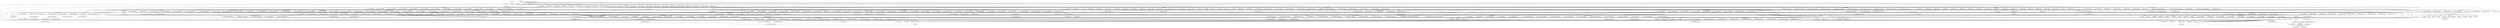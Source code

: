 digraph {
graph [overlap=false]
subgraph cluster_Test_Stream_PackageUtil {
	label="Test::Stream::PackageUtil";
	"Test::Stream::PackageUtil::BEGIN@46";
	"Test::Stream::PackageUtil::BEGIN@61";
	"Test::Stream::PackageUtil::BEGIN@3";
	"Test::Stream::PackageUtil::BEGIN@2";
	"Test::Stream::PackageUtil::CORE:match";
	"Test::Stream::PackageUtil::import";
	"Test::Stream::PackageUtil::BEGIN@47";
	"Test::Stream::PackageUtil::package_sym";
	"Test::Stream::PackageUtil::package_purge_sym";
	"Test::Stream::PackageUtil::BEGIN@19";
}
subgraph cluster_XSLoader {
	label="XSLoader";
	"XSLoader::load";
}
subgraph cluster_Test_Stream_ExitMagic {
	label="Test::Stream::ExitMagic";
	"Test::Stream::ExitMagic::BEGIN@3";
	"Test::Stream::ExitMagic::BEGIN@2";
	"Test::Stream::ExitMagic::init";
	"Test::Stream::ExitMagic::BEGIN@7";
	"Test::Stream::ExitMagic::do_magic";
	"Test::Stream::ExitMagic::be_helpful_magic";
}
subgraph cluster_vars {
	label="vars";
	"vars::CORE:match";
	"vars::import";
	"vars::BEGIN@3";
	"vars::BEGIN@8";
	"vars::BEGIN@7";
}
subgraph cluster_overloading {
	label="overloading";
	"overloading::unimport";
	"overloading::BEGIN@2";
}
subgraph cluster_Test_Stream_Event_Subtest {
	label="Test::Stream::Event::Subtest";
	"Test::Stream::Event::Subtest::BEGIN@6";
	"Test::Stream::Event::Subtest::BEGIN@5";
	"Test::Stream::Event::Subtest::BEGIN@2";
	"Test::Stream::Event::Subtest::init";
	"Test::Stream::Event::Subtest::BEGIN@3";
	"Test::Stream::Event::Subtest::to_tap";
	"Test::Stream::Event::Subtest::BEGIN@9";
	"Test::Stream::Event::Subtest::BEGIN@7";
}
subgraph cluster_Scalar_Util {
	label="Scalar::Util";
	"Scalar::Util::blessed";
	"Scalar::Util::weaken";
	"Scalar::Util::BEGIN@9";
	"Scalar::Util::reftype";
}
subgraph cluster_version {
	label="version";
	"version::(cmp";
	"version::(bool";
}
subgraph cluster_Test_More_DeepCheck_Strict {
	label="Test::More::DeepCheck::Strict";
	"Test::More::DeepCheck::Strict::BEGIN@3";
	"Test::More::DeepCheck::Strict::BEGIN@7";
	"Test::More::DeepCheck::Strict::_check_nonrefs";
	"Test::More::DeepCheck::Strict::BEGIN@10";
	"Test::More::DeepCheck::Strict::BEGIN@6";
	"Test::More::DeepCheck::Strict::_inner_check";
	"Test::More::DeepCheck::Strict::BEGIN@5";
	"Test::More::DeepCheck::Strict::_deep_check";
	"Test::More::DeepCheck::Strict::check";
	"Test::More::DeepCheck::Strict::CORE:sort";
	"Test::More::DeepCheck::Strict::BEGIN@8";
	"Test::More::DeepCheck::Strict::BEGIN@2";
	"Test::More::DeepCheck::Strict::_check_hash";
	"Test::More::DeepCheck::Strict::BEGIN@63";
}
subgraph cluster_Test_More_DeepCheck {
	label="Test::More::DeepCheck";
	"Test::More::DeepCheck::BEGIN@3";
	"Test::More::DeepCheck::init";
	"Test::More::DeepCheck::BEGIN@5";
	"Test::More::DeepCheck::is_dne";
	"Test::More::DeepCheck::BEGIN@2";
}
subgraph cluster_warnings_register {
	label="warnings::register";
	"warnings::register::import";
}
subgraph cluster_Test_Stream_ArrayBase {
	label="Test::Stream::ArrayBase";
	"Test::Stream::ArrayBase::BEGIN@5";
	"Test::Stream::ArrayBase::apply_to";
	"Test::Stream::ArrayBase::CORE:subst";
	"Test::Stream::ArrayBase::BEGIN@7";
	"Test::Stream::ArrayBase::import";
	"Test::Stream::ArrayBase::BEGIN@6";
	"Test::Stream::ArrayBase::BEGIN@3";
	"Test::Stream::ArrayBase::BEGIN@29";
	"Test::Stream::ArrayBase::BEGIN@9";
	"Test::Stream::ArrayBase::new";
	"Test::Stream::ArrayBase::BEGIN@2";
}
subgraph cluster_Test_Stream_Exporter_Meta {
	label="Test::Stream::Exporter::Meta";
	"Test::Stream::Exporter::Meta::add_default";
	"Test::Stream::Exporter::Meta::BEGIN@101";
	"Test::Stream::Exporter::Meta::BEGIN@5";
	"Test::Stream::Exporter::Meta::BEGIN@2";
	"Test::Stream::Exporter::Meta::add";
	"Test::Stream::Exporter::Meta::BEGIN@100.1";
	"Test::Stream::Exporter::Meta::get";
	"Test::Stream::Exporter::Meta::exports";
	"Test::Stream::Exporter::Meta::new";
	"Test::Stream::Exporter::Meta::BEGIN@101.2";
	"Test::Stream::Exporter::Meta::default";
	"Test::Stream::Exporter::Meta::BEGIN@89";
	"Test::Stream::Exporter::Meta::BEGIN@3";
	"Test::Stream::Exporter::Meta::add_default_bulk";
	"Test::Stream::Exporter::Meta::BEGIN@100";
	"Test::Stream::Exporter::Meta::add_bulk";
}
subgraph cluster_Test_Stream_Exporter {
	label="Test::Stream::Exporter";
	"Test::Stream::Exporter::CORE:subst";
	"Test::Stream::Exporter::default_exports";
	"Test::Stream::Exporter::BEGIN@72";
	"Test::Stream::Exporter::export_meta";
	"Test::Stream::Exporter::__ANON__[lib/Test/Stream/Exporter.pm:39]";
	"Test::Stream::Exporter::BEGIN@5";
	"Test::Stream::Exporter::BEGIN@17";
	"Test::Stream::Exporter::import";
	"Test::Stream::Exporter::export";
	"Test::Stream::Exporter::cleanup";
	"Test::Stream::Exporter::export_to";
	"Test::Stream::Exporter::exports";
	"Test::Stream::Exporter::BEGIN@3";
	"Test::Stream::Exporter::BEGIN@2";
	"Test::Stream::Exporter::default_export";
	"Test::Stream::Exporter::BEGIN@6";
}
subgraph cluster_overload {
	label="overload";
	"overload::BEGIN@83";
	"overload::BEGIN@144";
	"overload::BEGIN@114";
}
subgraph cluster_B_COP {
	label="B::COP";
	"B::COP::line";
}
subgraph cluster_Test_Stream_Event_Note {
	label="Test::Stream::Event::Note";
	"Test::Stream::Event::Note::BEGIN@5";
	"Test::Stream::Event::Note::BEGIN@2";
	"Test::Stream::Event::Note::init";
	"Test::Stream::Event::Note::BEGIN@3";
	"Test::Stream::Event::Note::BEGIN@10";
	"Test::Stream::Event::Note::to_tap";
	"Test::Stream::Event::Note::CORE:subst";
	"Test::Stream::Event::Note::CORE:match";
}
subgraph cluster_Test_Stream_Meta {
	label="Test::Stream::Meta";
	"Test::Stream::Meta::BEGIN@12";
	"Test::Stream::Meta::BEGIN@8";
	"Test::Stream::Meta::is_tester";
	"Test::Stream::Meta::BEGIN@5";
	"Test::Stream::Meta::BEGIN@3";
	"Test::Stream::Meta::BEGIN@14";
	"Test::Stream::Meta::init_tester";
	"Test::Stream::Meta::BEGIN@2";
	"Test::Stream::Meta::BEGIN@6";
}
subgraph cluster_Test_Stream_Subtest {
	label="Test::Stream::Subtest";
	"Test::Stream::Subtest::BEGIN@9";
	"Test::Stream::Subtest::BEGIN@11";
	"Test::Stream::Subtest::BEGIN@14";
	"Test::Stream::Subtest::BEGIN@5";
	"Test::Stream::Subtest::BEGIN@12";
	"Test::Stream::Subtest::BEGIN@3";
	"Test::Stream::Subtest::BEGIN@2";
	"Test::Stream::Subtest::subtest";
	"Test::Stream::Subtest::__ANON__[lib/Test/Stream/Subtest.pm:54]";
	"Test::Stream::Subtest::BEGIN@10";
	"Test::Stream::Subtest::BEGIN@38";
}
subgraph cluster_Test_More_Tools {
	label="Test::More::Tools";
	"Test::More::Tools::BEGIN@7";
	"Test::More::Tools::BEGIN@12";
	"Test::More::Tools::__ANON__[lib/Test/More/Tools.pm:48]";
	"Test::More::Tools::_cmp_eval";
	"Test::More::Tools::__ANON__[lib/Test/More/Tools.pm:148]";
	"Test::More::Tools::BEGIN@5";
	"Test::More::Tools::regex_check";
	"Test::More::Tools::cmp_check";
	"Test::More::Tools::BEGIN@145";
	"Test::More::Tools::CORE:subst";
	"Test::More::Tools::is_eq";
	"Test::More::Tools::__ANON__[lib/Test/More/Tools.pm:147]";
	"Test::More::Tools::BEGIN@3";
	"Test::More::Tools::CORE:match";
	"Test::More::Tools::CORE:regcomp";
	"Test::More::Tools::BEGIN@11";
	"Test::More::Tools::BEGIN@2";
}
subgraph cluster_Test_Stream_Event_Plan {
	label="Test::Stream::Event::Plan";
	"Test::Stream::Event::Plan::BEGIN@5";
	"Test::Stream::Event::Plan::to_tap";
	"Test::Stream::Event::Plan::BEGIN@10";
	"Test::Stream::Event::Plan::BEGIN@2";
	"Test::Stream::Event::Plan::BEGIN@3";
	"Test::Stream::Event::Plan::init";
}
subgraph cluster_PerlIO {
	label="PerlIO";
	"PerlIO::get_layers";
}
subgraph cluster_List_Util {
	label="List::Util";
	"List::Util::BEGIN@30";
	"List::Util::BEGIN@9";
}
subgraph cluster_main {
	label="main";
	"main::BEGIN@2";
	"main::CORE:print";
	"main::__ANON__[profiling/long-run.pl:20]";
	"main::run";
	"main::BEGIN@1";
	"main::NULL";
	"main::CORE:open";
	"main::CORE:qr";
	"main::RUNTIME";
	"main::BEGIN@3";
}
subgraph cluster_Test_Stream_Event_Bail {
	label="Test::Stream::Event::Bail";
	"Test::Stream::Event::Bail::BEGIN@2";
	"Test::Stream::Event::Bail::BEGIN@5";
	"Test::Stream::Event::Bail::BEGIN@3";
}
subgraph cluster_B_CV {
	label="B::CV";
	"B::CV::FILE";
	"B::CV::GV";
	"B::CV::START";
}
subgraph cluster_Test_Stream_Event_Diag {
	label="Test::Stream::Event::Diag";
	"Test::Stream::Event::Diag::BEGIN@12";
	"Test::Stream::Event::Diag::BEGIN@10";
	"Test::Stream::Event::Diag::BEGIN@2";
	"Test::Stream::Event::Diag::BEGIN@3";
	"Test::Stream::Event::Diag::BEGIN@5";
	"Test::Stream::Event::Diag::BEGIN@11";
}
subgraph cluster_B_GV {
	label="B::GV";
	"B::GV::NAME";
	"B::GV::STASH";
}
subgraph cluster_UNIVERSAL {
	label="UNIVERSAL";
	"UNIVERSAL::can";
	"UNIVERSAL::VERSION";
	"UNIVERSAL::isa";
}
subgraph cluster_Test_Stream {
	label="Test::Stream";
	"Test::Stream::BEGIN@12";
	"Test::Stream::shared";
	"Test::Stream::_reset";
	"Test::Stream::failed";
	"Test::Stream::BEGIN@8";
	"Test::Stream::BEGIN@3";
	"Test::Stream::BEGIN@2";
	"Test::Stream::init";
	"Test::Stream::done_testing";
	"Test::Stream::BEGIN@628";
	"Test::Stream::plan";
	"Test::Stream::count";
	"Test::Stream::BEGIN@47";
	"Test::Stream::subtest_stop";
	"Test::Stream::CORE:print";
	"Test::Stream::BEGIN@15";
	"Test::Stream::send";
	"Test::Stream::_update_state";
	"Test::Stream::BEGIN@659";
	"Test::Stream::BEGIN@13";
	"Test::Stream::BEGIN@11";
	"Test::Stream::ended";
	"Test::Stream::END";
	"Test::Stream::BEGIN@10";
	"Test::Stream::BEGIN@9";
	"Test::Stream::_render_tap";
	"Test::Stream::_finalize_event";
	"Test::Stream::CORE:subst";
	"Test::Stream::before_import";
	"Test::Stream::subtest_start";
	"Test::Stream::_process_event";
}
subgraph cluster_Test_Stream_Event {
	label="Test::Stream::Event";
	"Test::Stream::Event::BEGIN@2";
	"Test::Stream::Event::BEGIN@3";
	"Test::Stream::Event::init";
	"Test::Stream::Event::import";
	"Test::Stream::Event::BEGIN@8";
	"Test::Stream::Event::BEGIN@6";
	"Test::Stream::Event::encoding";
	"Test::Stream::Event::BEGIN@5";
}
subgraph cluster_Config {
	label="Config";
	"Config::FETCH";
	"Config::BEGIN@47";
	"Config::import";
	"Config::BEGIN@9";
	"Config::BEGIN@10";
	"Config::BEGIN@11";
	"Config::TIEHASH";
}
subgraph cluster_Test_Stream_HashBase_Meta {
	label="Test::Stream::HashBase::Meta";
	"Test::Stream::HashBase::Meta::BEGIN@58";
	"Test::Stream::HashBase::Meta::BEGIN@3";
	"Test::Stream::HashBase::Meta::get";
	"Test::Stream::HashBase::Meta::order";
	"Test::Stream::HashBase::Meta::subclass";
	"Test::Stream::HashBase::Meta::BEGIN@2";
	"Test::Stream::HashBase::Meta::new";
	"Test::Stream::HashBase::Meta::__ANON__[lib/Test/Stream/HashBase/Meta.pm:94]";
	"Test::Stream::HashBase::Meta::BEGIN@92";
	"Test::Stream::HashBase::Meta::BEGIN@5";
	"Test::Stream::HashBase::Meta::add_accessors";
	"Test::Stream::HashBase::Meta::fields";
	"Test::Stream::HashBase::Meta::baseclass";
	"Test::Stream::HashBase::Meta::__ANON__[lib/Test/Stream/HashBase/Meta.pm:95]";
	"Test::Stream::HashBase::Meta::BEGIN@65";
}
subgraph cluster_Test_Stream_ExitMagic_Context {
	label="Test::Stream::ExitMagic::Context";
	"Test::Stream::ExitMagic::Context::snapshot";
	"Test::Stream::ExitMagic::Context::BEGIN@2";
	"Test::Stream::ExitMagic::Context::BEGIN@5";
	"Test::Stream::ExitMagic::Context::BEGIN@3";
	"Test::Stream::ExitMagic::Context::init";
}
subgraph cluster_strict {
	label="strict";
	"strict::unimport";
	"strict::import";
	"strict::CORE:regcomp";
	"strict::bits";
	"strict::CORE:match";
}
subgraph cluster_re {
	label="re";
	"re::is_regexp";
}
subgraph cluster_Test_Stream_Context {
	label="Test::Stream::Context";
	"Test::Stream::Context::BEGIN@2";
	"Test::Stream::Context::finish";
	"Test::Stream::Context::BEGIN@7";
	"Test::Stream::Context::BEGIN@10";
	"Test::Stream::Context::_plan";
	"Test::Stream::Context::set";
	"Test::Stream::Context::CORE:match";
	"Test::Stream::Context::context";
	"Test::Stream::Context::BEGIN@9";
	"Test::Stream::Context::BEGIN@11";
	"Test::Stream::Context::subname";
	"Test::Stream::Context::inspect_todo";
	"Test::Stream::Context::clear";
	"Test::Stream::Context::subtest";
	"Test::Stream::Context::BEGIN@425";
	"Test::Stream::Context::ok";
	"Test::Stream::Context::BEGIN@77";
	"Test::Stream::Context::_find_context";
	"Test::Stream::Context::BEGIN@24";
	"Test::Stream::Context::BEGIN@78";
	"Test::Stream::Context::snapshot";
	"Test::Stream::Context::register_event";
	"Test::Stream::Context::note";
	"Test::Stream::Context::BEGIN@14";
	"Test::Stream::Context::_ok";
	"Test::Stream::Context::BEGIN@406";
	"Test::Stream::Context::call";
	"Test::Stream::Context::_note";
	"Test::Stream::Context::BEGIN@407";
	"Test::Stream::Context::restore_todo";
	"Test::Stream::Context::BEGIN@5";
	"Test::Stream::Context::BEGIN@3";
	"Test::Stream::Context::hide_todo";
	"Test::Stream::Context::subtest_start";
	"Test::Stream::Context::subtest_stop";
	"Test::Stream::Context::BEGIN@385";
	"Test::Stream::Context::DESTROY";
	"Test::Stream::Context::BEGIN@18";
	"Test::Stream::Context::CORE:subst";
	"Test::Stream::Context::done_testing";
	"Test::Stream::Context::BEGIN@433";
	"Test::Stream::Context::BEGIN@12";
	"Test::Stream::Context::_find_tester";
	"Test::Stream::Context::BEGIN@426";
}
subgraph cluster_Test_Stream_Toolset {
	label="Test::Stream::Toolset";
	"Test::Stream::Toolset::BEGIN@15";
	"Test::Stream::Toolset::BEGIN@18";
	"Test::Stream::Toolset::__ANON__[lib/Test/Stream/Toolset.pm:58]";
	"Test::Stream::Toolset::BEGIN@5";
	"Test::Stream::Toolset::BEGIN@12";
	"Test::Stream::Toolset::BEGIN@14";
	"Test::Stream::Toolset::BEGIN@3";
	"Test::Stream::Toolset::BEGIN@2";
	"Test::Stream::Toolset::BEGIN@16";
	"Test::Stream::Toolset::BEGIN@10";
	"Test::Stream::Toolset::BEGIN@11";
	"Test::Stream::Toolset::BEGIN@7";
	"Test::Stream::Toolset::BEGIN@6";
	"Test::Stream::Toolset::BEGIN@13";
}
subgraph cluster_Test_Stream_Event_Finish {
	label="Test::Stream::Event::Finish";
	"Test::Stream::Event::Finish::BEGIN@2";
	"Test::Stream::Event::Finish::BEGIN@3";
	"Test::Stream::Event::Finish::BEGIN@5";
}
subgraph cluster_Test_More {
	label="Test::More";
	"Test::More::import_extra";
	"Test::More::BEGIN@5";
	"Test::More::BEGIN@23";
	"Test::More::BEGIN@16";
	"Test::More::BEGIN@121";
	"Test::More::BEGIN@18";
	"Test::More::is_deeply";
	"Test::More::BEGIN@10";
	"Test::More::_skip";
	"Test::More::BEGIN@260";
	"Test::More::ok";
	"Test::More::BEGIN@3";
	"Test::More::BEGIN@15";
	"Test::More::BEGIN@4";
	"Test::More::BEGIN@53";
	"Test::More::BEGIN@225";
	"Test::More::BEGIN@12";
	"Test::More::like";
	"Test::More::skip";
	"Test::More::done_testing";
	"Test::More::BEGIN@19";
	"Test::More::BEGIN@11";
	"Test::More::is";
	"Test::More::BEGIN@21";
	"Test::More::CORE:match";
	"Test::More::BEGIN@13";
	"Test::More::import";
}
subgraph cluster_Test_Stream_IOSets {
	label="Test::Stream::IOSets";
	"Test::Stream::IOSets::BEGIN@2";
	"Test::Stream::IOSets::BEGIN@3";
	"Test::Stream::IOSets::init_legacy";
	"Test::Stream::IOSets::__ANON__[lib/Test/Stream/IOSets.pm:76]";
	"Test::Stream::IOSets::CORE:binmode";
	"Test::Stream::IOSets::new";
	"Test::Stream::IOSets::CORE:open";
	"Test::Stream::IOSets::_apply_layers";
	"Test::Stream::IOSets::BEGIN@5";
	"Test::Stream::IOSets::init_encoding";
	"Test::Stream::IOSets::CORE:match";
	"Test::Stream::IOSets::open_handles";
	"Test::Stream::IOSets::CORE:select";
	"Test::Stream::IOSets::_autoflush";
	"Test::Stream::IOSets::_copy_io_layers";
	"Test::Stream::IOSets::reset_legacy";
}
subgraph cluster_Test_Stream_Block {
	label="Test::Stream::Block";
	"Test::Stream::Block::run";
	"Test::Stream::Block::BEGIN@8";
	"Test::Stream::Block::deduce";
	"Test::Stream::Block::BEGIN@6";
	"Test::Stream::Block::BEGIN@2";
	"Test::Stream::Block::init";
	"Test::Stream::Block::BEGIN@176";
	"Test::Stream::Block::BEGIN@3";
	"Test::Stream::Block::BEGIN@5";
}
subgraph cluster_B {
	label="B";
	"B::BEGIN@254";
	"B::svref_2object";
	"B::BEGIN@9";
	"B::BEGIN@17";
}
subgraph cluster_Test_Stream_Carp {
	label="Test::Stream::Carp";
	"Test::Stream::Carp::BEGIN@5";
	"Test::Stream::Carp::BEGIN@2";
	"Test::Stream::Carp::BEGIN@3";
}
subgraph cluster_Test_Builder {
	label="Test::Builder";
	"Test::Builder::BEGIN@262";
	"Test::Builder::BEGIN@11";
	"Test::Builder::BEGIN@3";
	"Test::Builder::BEGIN@944";
	"Test::Builder::BEGIN@261";
	"Test::Builder::todo_output";
	"Test::Builder::BEGIN@13";
	"Test::Builder::BEGIN@12";
	"Test::Builder::BEGIN@15";
	"Test::Builder::_new_fh";
	"Test::Builder::BEGIN@17";
	"Test::Builder::create";
	"Test::Builder::failure_output";
	"Test::Builder::BEGIN@5";
	"Test::Builder::new";
	"Test::Builder::reset";
	"Test::Builder::BEGIN@4";
	"Test::Builder::ctx";
	"Test::Builder::BEGIN@18";
	"Test::Builder::output";
	"Test::Builder::BEGIN@20";
	"Test::Builder::is_fh";
	"Test::Builder::BEGIN@14";
	"Test::Builder::BEGIN@22";
}
subgraph cluster_Test_Stream_ArrayBase_Meta {
	label="Test::Stream::ArrayBase::Meta";
	"Test::Stream::ArrayBase::Meta::BEGIN@106";
	"Test::Stream::ArrayBase::Meta::new";
	"Test::Stream::ArrayBase::Meta::BEGIN@3";
	"Test::Stream::ArrayBase::Meta::BEGIN@2";
	"Test::Stream::ArrayBase::Meta::get";
	"Test::Stream::ArrayBase::Meta::add_accessors";
	"Test::Stream::ArrayBase::Meta::_GROW";
	"Test::Stream::ArrayBase::Meta::BEGIN@5";
	"Test::Stream::ArrayBase::Meta::BEGIN@57";
	"Test::Stream::ArrayBase::Meta::subclass";
	"Test::Stream::ArrayBase::Meta::fields";
	"Test::Stream::ArrayBase::Meta::baseclass";
}
subgraph cluster_Exporter {
	label="Exporter";
	"Exporter::import";
	"Exporter::CORE:match";
	"Exporter::CORE:subst";
}
subgraph cluster_warnings {
	label="warnings";
	"warnings::_mkMask";
	"warnings::register_categories";
	"warnings::unimport";
	"warnings::CORE:regcomp";
	"warnings::CORE:match";
	"warnings::import";
}
subgraph cluster_Test_Stream_HashBase {
	label="Test::Stream::HashBase";
	"Test::Stream::HashBase::BEGIN@6";
	"Test::Stream::HashBase::BEGIN@7";
	"Test::Stream::HashBase::CORE:subst";
	"Test::Stream::HashBase::apply_to";
	"Test::Stream::HashBase::new";
	"Test::Stream::HashBase::BEGIN@5";
	"Test::Stream::HashBase::import";
	"Test::Stream::HashBase::new_ordered";
	"Test::Stream::HashBase::BEGIN@29";
	"Test::Stream::HashBase::BEGIN@3";
	"Test::Stream::HashBase::BEGIN@2";
	"Test::Stream::HashBase::BEGIN@9";
}
subgraph cluster_Test_Stream_Util {
	label="Test::Stream::Util";
	"Test::Stream::Util::is_regex";
	"Test::Stream::Util::BEGIN@6";
	"Test::Stream::Util::BEGIN@2";
	"Test::Stream::Util::_local_try";
	"Test::Stream::Util::BEGIN@170";
	"Test::Stream::Util::unoverload_str";
	"Test::Stream::Util::BEGIN@7";
	"Test::Stream::Util::__ANON__[lib/Test/Stream/Util.pm:185]";
	"Test::Stream::Util::unoverload";
	"Test::Stream::Util::BEGIN@5";
	"Test::Stream::Util::_local_protect";
	"Test::Stream::Util::BEGIN@81";
	"Test::Stream::Util::BEGIN@3";
}
subgraph cluster_Test_Stream_Threads {
	label="Test::Stream::Threads";
	"Test::Stream::Threads::BEGIN@5";
	"Test::Stream::Threads::BEGIN@23";
	"Test::Stream::Threads::BEGIN@3";
	"Test::Stream::Threads::BEGIN@6";
	"Test::Stream::Threads::BEGIN@2";
}
subgraph cluster_Test_Stream_Event_Ok {
	label="Test::Stream::Event::Ok";
	"Test::Stream::Event::Ok::CORE:match";
	"Test::Stream::Event::Ok::BEGIN@6";
	"Test::Stream::Event::Ok::BEGIN@5";
	"Test::Stream::Event::Ok::BEGIN@2";
	"Test::Stream::Event::Ok::BEGIN@134";
	"Test::Stream::Event::Ok::init";
	"Test::Stream::Event::Ok::BEGIN@9";
	"Test::Stream::Event::Ok::BEGIN@3";
	"Test::Stream::Event::Ok::to_tap";
	"Test::Stream::Event::Ok::CORE:subst";
	"Test::Stream::Event::Ok::BEGIN@7";
}
subgraph cluster_B_HV {
	label="B::HV";
	"B::HV::NAME";
}
"Test::Stream::Toolset::BEGIN@12" -> "Test::Stream::Event::Finish::BEGIN@2";
"main::NULL" -> "main::BEGIN@3";
"warnings::register_categories" -> "warnings::_mkMask";
"Test::Stream::ArrayBase::import" -> "Test::Stream::ArrayBase::apply_to";
"Test::Stream::Context::context" -> "Test::Stream::Context::CORE:match";
"Test::Stream::Toolset::BEGIN@14" -> "Test::Stream::Event::Ok::BEGIN@3";
"Test::Stream::BEGIN@10" -> "Test::Stream::IOSets::BEGIN@2";
"Test::Stream::Context::done_testing" -> "Test::Stream::done_testing";
"Test::Stream::init" -> "Test::Stream::IOSets::new";
"Test::More::Tools::cmp_check" -> "Test::Stream::Context::subname";
"Test::Stream::Carp::BEGIN@5" -> "Test::Stream::Exporter::BEGIN@3";
"Test::More::BEGIN@19" -> "Test::More::DeepCheck::Strict::BEGIN@6";
"Test::Stream::HashBase::BEGIN@5" -> "Test::Stream::HashBase::Meta::BEGIN@5";
"Test::Stream::Exporter::export_to" -> "Test::Stream::Exporter::Meta::new";
"Test::Stream::Exporter::BEGIN@17" -> "Test::Stream::Exporter::Meta::new";
"Test::Stream::Exporter::import" -> "Test::Stream::Exporter::Meta::new";
"Test::Stream::HashBase::apply_to" -> "Test::Stream::Exporter::Meta::new";
"Test::Stream::ArrayBase::apply_to" -> "Test::Stream::Exporter::Meta::new";
"Test::Stream::IOSets::_autoflush" -> "Test::Stream::IOSets::CORE:select";
"Test::More::BEGIN@10" -> "Test::Stream::BEGIN@47";
"warnings::register::import" -> "warnings::register_categories";
"Test::Stream::Util::__ANON__[lib/Test/Stream/Util.pm:185]" -> "overload::BEGIN@83";
"Test::More::BEGIN@21" -> "Test::Builder::BEGIN@22";
"Test::Stream::Event::BEGIN@8" -> "Test::Stream::HashBase::BEGIN@6";
"Test::More::BEGIN@19" -> "Test::More::DeepCheck::Strict::BEGIN@5";
"Test::Stream::BEGIN@8" -> "Test::Stream::Context::BEGIN@24";
"Test::Stream::Block::deduce" -> "B::GV::NAME";
"Exporter::import" -> "Exporter::CORE:subst";
"Test::Stream::Toolset::BEGIN@14" -> "Test::Stream::Event::Ok::BEGIN@5";
"Test::Stream::Block::BEGIN@6" -> "Test::Stream::Exporter::__ANON__[lib/Test/Stream/Exporter.pm:39]";
"Test::Stream::HashBase::BEGIN@6" -> "Test::Stream::Exporter::__ANON__[lib/Test/Stream/Exporter.pm:39]";
"Test::More::BEGIN@18" -> "Test::Stream::Exporter::__ANON__[lib/Test/Stream/Exporter.pm:39]";
"Test::Builder::BEGIN@20" -> "Test::Stream::Exporter::__ANON__[lib/Test/Stream/Exporter.pm:39]";
"Test::Stream::Event::Ok::BEGIN@7" -> "Test::Stream::Exporter::__ANON__[lib/Test/Stream/Exporter.pm:39]";
"Test::Builder::BEGIN@14" -> "Test::Stream::Exporter::__ANON__[lib/Test/Stream/Exporter.pm:39]";
"Test::Stream::Toolset::BEGIN@6" -> "Test::Stream::Exporter::__ANON__[lib/Test/Stream/Exporter.pm:39]";
"Test::Stream::Subtest::BEGIN@12" -> "Test::Stream::Exporter::__ANON__[lib/Test/Stream/Exporter.pm:39]";
"Test::Stream::Event::Plan::BEGIN@10" -> "Test::Stream::Exporter::__ANON__[lib/Test/Stream/Exporter.pm:39]";
"Test::Stream::BEGIN@11" -> "Test::Stream::Exporter::__ANON__[lib/Test/Stream/Exporter.pm:39]";
"Test::Stream::Toolset::BEGIN@5" -> "Test::Stream::Exporter::__ANON__[lib/Test/Stream/Exporter.pm:39]";
"Test::Stream::BEGIN@9" -> "Test::Stream::Exporter::__ANON__[lib/Test/Stream/Exporter.pm:39]";
"Test::Builder::BEGIN@17" -> "Test::Stream::Exporter::__ANON__[lib/Test/Stream/Exporter.pm:39]";
"Test::Stream::Util::BEGIN@7" -> "Test::Stream::Exporter::__ANON__[lib/Test/Stream/Exporter.pm:39]";
"Test::Stream::Context::BEGIN@7" -> "Test::Stream::Exporter::__ANON__[lib/Test/Stream/Exporter.pm:39]";
"Test::Stream::Subtest::BEGIN@11" -> "Test::Stream::Exporter::__ANON__[lib/Test/Stream/Exporter.pm:39]";
"Test::Stream::Subtest::BEGIN@14" -> "Test::Stream::Exporter::__ANON__[lib/Test/Stream/Exporter.pm:39]";
"Test::Stream::Toolset::BEGIN@13" -> "Test::Stream::Exporter::__ANON__[lib/Test/Stream/Exporter.pm:39]";
"Test::Stream::Meta::BEGIN@6" -> "Test::Stream::Exporter::__ANON__[lib/Test/Stream/Exporter.pm:39]";
"Test::Stream::Context::BEGIN@11" -> "Test::Stream::Exporter::__ANON__[lib/Test/Stream/Exporter.pm:39]";
"Test::More::BEGIN@12" -> "Test::Stream::Exporter::__ANON__[lib/Test/Stream/Exporter.pm:39]";
"Test::Stream::Context::BEGIN@9" -> "Test::Stream::Exporter::__ANON__[lib/Test/Stream/Exporter.pm:39]";
"Test::Stream::Event::BEGIN@6" -> "Test::Stream::Exporter::__ANON__[lib/Test/Stream/Exporter.pm:39]";
"Test::Stream::Toolset::BEGIN@15" -> "Test::Stream::Exporter::__ANON__[lib/Test/Stream/Exporter.pm:39]";
"Test::Stream::Toolset::BEGIN@16" -> "Test::Stream::Exporter::__ANON__[lib/Test/Stream/Exporter.pm:39]";
"Test::Stream::HashBase::Meta::BEGIN@5" -> "Test::Stream::Exporter::__ANON__[lib/Test/Stream/Exporter.pm:39]";
"Test::More::DeepCheck::Strict::BEGIN@6" -> "Test::Stream::Exporter::__ANON__[lib/Test/Stream/Exporter.pm:39]";
"Test::More::BEGIN@19" -> "Test::Stream::Exporter::__ANON__[lib/Test/Stream/Exporter.pm:39]";
"Test::Stream::BEGIN@13" -> "Test::Stream::Exporter::__ANON__[lib/Test/Stream/Exporter.pm:39]";
"Test::More::BEGIN@10" -> "Test::Stream::Exporter::__ANON__[lib/Test/Stream/Exporter.pm:39]";
"Test::More::DeepCheck::Strict::BEGIN@8" -> "Test::Stream::Exporter::__ANON__[lib/Test/Stream/Exporter.pm:39]";
"Test::Stream::Context::BEGIN@12" -> "Test::Stream::Exporter::__ANON__[lib/Test/Stream/Exporter.pm:39]";
"Test::Stream::Event::Subtest::BEGIN@7" -> "Test::Stream::Exporter::__ANON__[lib/Test/Stream/Exporter.pm:39]";
"Test::Stream::Toolset::BEGIN@12" -> "Test::Stream::Exporter::__ANON__[lib/Test/Stream/Exporter.pm:39]";
"Test::Stream::ArrayBase::Meta::BEGIN@5" -> "Test::Stream::Exporter::__ANON__[lib/Test/Stream/Exporter.pm:39]";
"Test::More::Tools::BEGIN@11" -> "Test::Stream::Exporter::__ANON__[lib/Test/Stream/Exporter.pm:39]";
"Test::Stream::Toolset::BEGIN@11" -> "Test::Stream::Exporter::__ANON__[lib/Test/Stream/Exporter.pm:39]";
"Test::Stream::Event::Diag::BEGIN@12" -> "Test::Stream::Exporter::__ANON__[lib/Test/Stream/Exporter.pm:39]";
"Test::More::DeepCheck::Strict::BEGIN@7" -> "Test::Stream::Exporter::__ANON__[lib/Test/Stream/Exporter.pm:39]";
"Test::Stream::Event::Subtest::BEGIN@6" -> "Test::Stream::Exporter::__ANON__[lib/Test/Stream/Exporter.pm:39]";
"Test::Builder::BEGIN@12" -> "Test::Stream::Exporter::__ANON__[lib/Test/Stream/Exporter.pm:39]";
"Test::Stream::Subtest::BEGIN@9" -> "Test::Stream::Exporter::__ANON__[lib/Test/Stream/Exporter.pm:39]";
"Test::More::BEGIN@13" -> "Test::Stream::Exporter::__ANON__[lib/Test/Stream/Exporter.pm:39]";
"Test::Stream::BEGIN@12" -> "Test::Stream::Exporter::__ANON__[lib/Test/Stream/Exporter.pm:39]";
"Test::Builder::BEGIN@15" -> "Test::Stream::Exporter::__ANON__[lib/Test/Stream/Exporter.pm:39]";
"Test::Stream::BEGIN@8" -> "Test::Stream::Exporter::__ANON__[lib/Test/Stream/Exporter.pm:39]";
"Test::Stream::Toolset::BEGIN@7" -> "Test::Stream::Exporter::__ANON__[lib/Test/Stream/Exporter.pm:39]";
"Test::Builder::BEGIN@13" -> "Test::Stream::Exporter::__ANON__[lib/Test/Stream/Exporter.pm:39]";
"Test::Stream::IOSets::BEGIN@5" -> "Test::Stream::Exporter::__ANON__[lib/Test/Stream/Exporter.pm:39]";
"Test::More::BEGIN@15" -> "Test::Stream::Exporter::__ANON__[lib/Test/Stream/Exporter.pm:39]";
"Test::Stream::Event::Note::BEGIN@10" -> "Test::Stream::Exporter::__ANON__[lib/Test/Stream/Exporter.pm:39]";
"Test::Stream::Event::Diag::BEGIN@10" -> "Test::Stream::Exporter::__ANON__[lib/Test/Stream/Exporter.pm:39]";
"Test::Stream::Toolset::BEGIN@10" -> "Test::Stream::Exporter::__ANON__[lib/Test/Stream/Exporter.pm:39]";
"Test::More::BEGIN@11" -> "Test::Stream::Exporter::__ANON__[lib/Test/Stream/Exporter.pm:39]";
"Test::Stream::Event::Ok::BEGIN@6" -> "Test::Stream::Exporter::__ANON__[lib/Test/Stream/Exporter.pm:39]";
"Test::Stream::Toolset::BEGIN@14" -> "Test::Stream::Exporter::__ANON__[lib/Test/Stream/Exporter.pm:39]";
"Test::Builder::BEGIN@11" -> "Test::Stream::Exporter::__ANON__[lib/Test/Stream/Exporter.pm:39]";
"Test::Stream::ArrayBase::BEGIN@6" -> "Test::Stream::Exporter::__ANON__[lib/Test/Stream/Exporter.pm:39]";
"Test::More::Tools::BEGIN@5" -> "Test::Stream::Exporter::__ANON__[lib/Test/Stream/Exporter.pm:39]";
"Test::More::BEGIN@12" -> "Test::Stream::Toolset::BEGIN@5";
"Test::Stream::ArrayBase::apply_to" -> "Test::Stream::ArrayBase::Meta::baseclass";
"Test::Stream::shared" -> "Test::Stream::ExitMagic::BEGIN@7";
"main::BEGIN@3" -> "Test::More::BEGIN@13";
"main::BEGIN@1" -> "strict::CORE:regcomp";
"Test::More::BEGIN@10" -> "Test::Stream::BEGIN@12";
"Test::Stream::BEGIN@10" -> "Test::Stream::IOSets::init_legacy";
"Test::Stream::Carp::BEGIN@5" -> "Test::Stream::Exporter::BEGIN@5";
"Test::Stream::Context::BEGIN@11" -> "Test::Stream::Util::BEGIN@81";
"main::BEGIN@2" -> "warnings::CORE:regcomp";
"Test::Stream::Exporter::BEGIN@6" -> "Test::Stream::Exporter::Meta::BEGIN@101";
"Test::Stream::Exporter::Meta::add_bulk" -> "Test::Stream::PackageUtil::package_sym";
"Test::Stream::Exporter::Meta::add" -> "Test::Stream::PackageUtil::package_sym";
"Test::Stream::Exporter::Meta::add_default_bulk" -> "Test::Stream::PackageUtil::package_sym";
"Test::Stream::PackageUtil::package_sym" -> "Test::Stream::PackageUtil::CORE:match";
"Test::More::DeepCheck::Strict::BEGIN@10" -> "Test::Stream::ArrayBase::BEGIN@2";
"Test::Stream::Exporter::BEGIN@5" -> "Test::Stream::PackageUtil::BEGIN@3";
"Test::Stream::Toolset::BEGIN@14" -> "Test::Stream::Event::Ok::BEGIN@6";
"main::BEGIN@3" -> "Test::More::BEGIN@11";
"Test::Stream::_render_tap" -> "Test::Stream::Event::encoding";
"Test::Stream::Toolset::BEGIN@12" -> "Test::Stream::Event::Finish::BEGIN@5";
"Test::Stream::_render_tap" -> "Test::Stream::CORE:print";
"Test::Stream::Threads::BEGIN@6" -> "Config::TIEHASH";
"Test::Builder::_new_fh" -> "Test::Builder::is_fh";
"Test::Stream::IOSets::init_legacy" -> "Test::Stream::IOSets::open_handles";
"Test::Stream::HashBase::new" -> "Test::Stream::Event::init";
"Test::Stream::Event::Note::init" -> "Test::Stream::Event::init";
"Test::Stream::Event::Ok::init" -> "Test::Stream::Event::init";
"Test::Stream::Event::Plan::init" -> "Test::Stream::Event::init";
"Test::Stream::BEGIN@8" -> "Test::Stream::Context::BEGIN@433";
"Test::Stream::Context::BEGIN@9" -> "Test::Stream::Threads::BEGIN@23";
"Test::Builder::BEGIN@22" -> "Test::Stream::HashBase::Meta::__ANON__[lib/Test/Stream/HashBase/Meta.pm:95]";
"Test::More::_skip" -> "Test::Stream::HashBase::Meta::__ANON__[lib/Test/Stream/HashBase/Meta.pm:95]";
"Test::Stream::send" -> "Test::Stream::HashBase::Meta::__ANON__[lib/Test/Stream/HashBase/Meta.pm:95]";
"Test::More::BEGIN@13" -> "Test::Stream::Subtest::BEGIN@3";
"Test::Stream::shared" -> "Test::Stream::ExitMagic::BEGIN@2";
"Test::More::BEGIN@21" -> "Test::Builder::BEGIN@5";
"main::RUNTIME" -> "main::run";
"main::__ANON__[profiling/long-run.pl:20]" -> "main::run";
"Test::Stream::Block::BEGIN@8" -> "Test::Stream::HashBase::import";
"Test::Stream::Context::BEGIN@14" -> "Test::Stream::HashBase::import";
"Test::Stream::ExitMagic::Context::BEGIN@5" -> "Test::Stream::HashBase::import";
"Test::Stream::BEGIN@15" -> "Test::Stream::HashBase::import";
"Test::Stream::Event::BEGIN@8" -> "Test::Stream::HashBase::import";
"Test::Stream::Meta::BEGIN@8" -> "Test::Stream::HashBase::import";
"Test::Stream::ExitMagic::BEGIN@7" -> "Test::Stream::HashBase::import";
"Test::Stream::Context::BEGIN@10" -> "Test::Stream::Event::BEGIN@8";
"Test::Stream::Exporter::BEGIN@6" -> "Test::Stream::Exporter::Meta::BEGIN@100";
"Test::Stream::Exporter::exports" -> "Test::Stream::Exporter::Meta::add_bulk";
"Test::Stream::Exporter::Meta::new" -> "Test::Stream::Exporter::Meta::add_bulk";
"Test::Stream::Event::Ok::init" -> "Test::Stream::Event::Ok::CORE:match";
"main::BEGIN@3" -> "Test::More::BEGIN@16";
"Test::Stream::Exporter::Meta::new" -> "Test::Stream::Exporter::Meta::add_default_bulk";
"Test::Stream::Exporter::default_exports" -> "Test::Stream::Exporter::Meta::add_default_bulk";
"Test::Stream::Block::deduce" -> "B::COP::line";
"Test::More::BEGIN@13" -> "Test::Stream::Subtest::BEGIN@11";
"Test::Stream::ArrayBase::BEGIN@5" -> "Test::Stream::ArrayBase::Meta::BEGIN@2";
"main::RUNTIME" -> "Test::More::done_testing";
"Test::Stream::Context::BEGIN@5" -> "List::Util::BEGIN@9";
"main::BEGIN@3" -> "Test::Stream::Exporter::default_export";
"Test::Stream::Carp::BEGIN@5" -> "Test::Stream::Exporter::default_export";
"Test::Stream::Context::hide_todo" -> "Test::Stream::Context::inspect_todo";
"Test::Stream::Context::restore_todo" -> "Test::Stream::Context::inspect_todo";
"Test::More::is" -> "Test::More::Tools::is_eq";
"Test::More::BEGIN@12" -> "Test::Stream::Toolset::BEGIN@6";
"Test::More::DeepCheck::Strict::_deep_check" -> "Test::More::DeepCheck::Strict::_inner_check";
"Test::Stream::Threads::BEGIN@5" -> "Config::FETCH";
"Test::Stream::IOSets::_apply_layers" -> "Test::Stream::IOSets::CORE:match";
"Test::Stream::Toolset::BEGIN@15" -> "Test::Stream::Event::Plan::BEGIN@10";
"Test::Stream::Subtest::subtest" -> "Test::Stream::Context::note";
"Test::Stream::ExitMagic::do_magic" -> "Test::Stream::ended";
"Test::Stream::Subtest::__ANON__[lib/Test/Stream/Subtest.pm:54]" -> "Test::Stream::ended";
"Test::Stream::BEGIN@8" -> "Test::Stream::Context::BEGIN@14";
"Test::More::BEGIN@12" -> "Test::Stream::Toolset::BEGIN@2";
"Test::More::DeepCheck::Strict::_check_hash" -> "Test::More::DeepCheck::Strict::_check_nonrefs";
"Test::Stream::Carp::BEGIN@5" -> "Test::Stream::Exporter::BEGIN@72";
"Test::Stream::Exporter::BEGIN@5" -> "Test::Stream::PackageUtil::BEGIN@61";
"Test::Stream::_render_tap" -> "Test::Stream::Event::Subtest::to_tap";
"Test::More::DeepCheck::Strict::_inner_check" -> "Test::More::DeepCheck::Strict::_check_hash";
"Test::More::BEGIN@21" -> "Test::Builder::BEGIN@261";
"Test::Stream::Event::BEGIN@8" -> "Test::Stream::HashBase::BEGIN@3";
"main::RUNTIME" -> "Test::Builder::todo_output";
"main::BEGIN@3" -> "Test::More::BEGIN@53";
"Test::Stream::Context::subtest_stop" -> "Test::Stream::Context::restore_todo";
"Test::Stream::HashBase::Meta::subclass" -> "Test::Stream::HashBase::Meta::fields";
"Test::More::BEGIN@12" -> "Test::Stream::Toolset::BEGIN@3";
"Test::Stream::Toolset::BEGIN@11" -> "Test::Stream::Event::Diag::BEGIN@11";
"Test::Stream::Context::register_event" -> "Test::Stream::Context::CORE:subst";
"Test::Stream::send" -> "Test::Stream::_update_state";
"Test::More::BEGIN@13" -> "Test::Stream::Subtest::BEGIN@5";
"Test::Stream::Block::deduce" -> "B::CV::GV";
"Test::Stream::HashBase::new" -> "Test::Stream::ExitMagic::init";
"Test::Stream::Block::deduce" -> "B::HV::NAME";
"Test::Stream::ArrayBase::Meta::subclass" -> "Test::Stream::ArrayBase::Meta::get";
"Test::Stream::ArrayBase::apply_to" -> "Test::Stream::ArrayBase::Meta::get";
"Test::Stream::IOSets::new" -> "Test::Stream::IOSets::reset_legacy";
"Test::Stream::IOSets::__ANON__[lib/Test/Stream/IOSets.pm:76]" -> "PerlIO::get_layers";
"Test::Stream::Exporter::BEGIN@5" -> "Test::Stream::PackageUtil::BEGIN@46";
"Test::Stream::BEGIN@8" -> "Test::Stream::Context::BEGIN@7";
"overload::BEGIN@83" -> "overloading::BEGIN@2";
"Test::Stream::Toolset::BEGIN@14" -> "Test::Stream::Event::Ok::BEGIN@9";
"Test::Stream::HashBase::Meta::subclass" -> "UNIVERSAL::can";
"Test::More::import" -> "UNIVERSAL::can";
"Test::Stream::Context::register_event" -> "UNIVERSAL::can";
"Test::Stream::HashBase::new" -> "UNIVERSAL::can";
"Test::Stream::_render_tap" -> "UNIVERSAL::can";
"Test::Stream::Exporter::__ANON__[lib/Test/Stream/Exporter.pm:39]" -> "UNIVERSAL::can";
"Test::Stream::ArrayBase::new" -> "UNIVERSAL::can";
"Test::Stream::ArrayBase::Meta::subclass" -> "UNIVERSAL::can";
"Test::Stream::Toolset::BEGIN@11" -> "Test::Stream::Event::Diag::BEGIN@5";
"Test::Builder::BEGIN@11" -> "UNIVERSAL::VERSION";
"Test::More::BEGIN@10" -> "UNIVERSAL::VERSION";
"Test::More::BEGIN@21" -> "Test::Builder::BEGIN@3";
"Test::Stream::Util::is_regex" -> "re::is_regexp";
"Test::More::BEGIN@12" -> "Test::Stream::Toolset::BEGIN@15";
"Test::More::BEGIN@18" -> "Test::More::Tools::BEGIN@145";
"Test::Stream::ExitMagic::do_magic" -> "Test::Stream::plan";
"Test::More::_skip" -> "Test::Stream::plan";
"Test::Stream::Subtest::__ANON__[lib/Test/Stream/Subtest.pm:54]" -> "Test::Stream::plan";
"main::BEGIN@3" -> "Test::More::BEGIN@19";
"Test::More::DeepCheck::BEGIN@5" -> "Test::Stream::ArrayBase::import";
"Test::More::DeepCheck::Strict::BEGIN@10" -> "Test::Stream::ArrayBase::import";
"Test::Stream::Subtest::BEGIN@14" -> "Test::Stream::Block::BEGIN@6";
"Test::Stream::Block::deduce" -> "B::BEGIN@9";
"Test::Stream::Context::BEGIN@7" -> "Test::Stream::Carp::BEGIN@3";
"Test::More::BEGIN@21" -> "Test::Builder::BEGIN@20";
"Test::Stream::Context::context" -> "Test::Stream::Context::_find_context";
"Test::Stream::Util::unoverload" -> "Test::Stream::Util::_local_protect";
"Test::More::Tools::__ANON__[lib/Test/More/Tools.pm:148]" -> "Test::Stream::Util::_local_protect";
"Test::Stream::IOSets::_copy_io_layers" -> "Test::Stream::Util::_local_protect";
"Test::Stream::Threads::BEGIN@6" -> "Config::import";
"Exporter::import" -> "Exporter::CORE:match";
"Test::Stream::Exporter::export_to" -> "Test::Stream::Exporter::CORE:subst";
"Test::Stream::Context::ok" -> "Test::Stream::Context::_ok";
"Test::Stream::send" -> "Test::Stream::_finalize_event";
"Test::More::BEGIN@21" -> "Test::Builder::BEGIN@17";
"Test::Stream::HashBase::new" -> "Test::Stream::Event::Note::init";
"Test::More::Tools::__ANON__[lib/Test/More/Tools.pm:147]" -> "Test::More::Tools::CORE:match";
"Test::Stream::IOSets::init_legacy" -> "Test::Stream::IOSets::_copy_io_layers";
"Test::More::Tools::__ANON__[lib/Test/More/Tools.pm:48]" -> "Test::More::Tools::_cmp_eval";
"Test::Stream::Context::BEGIN@7" -> "Test::Stream::Exporter::export";
"Test::More::BEGIN@12" -> "Test::Stream::Exporter::export";
"Test::Stream::Event::Note::to_tap" -> "Test::Stream::Event::Note::CORE:match";
"Test::Stream::Exporter::default_export" -> "Test::Stream::Exporter::Meta::add_default";
"Test::More::BEGIN@21" -> "Test::Builder::BEGIN@13";
"Test::More::BEGIN@19" -> "Test::More::DeepCheck::Strict::BEGIN@63";
"Test::Stream::Exporter::BEGIN@6" -> "Test::Stream::Exporter::Meta::BEGIN@5";
"Test::Stream::shared" -> "Test::Stream::HashBase::new";
"Test::Stream::Subtest::subtest" -> "Test::Stream::HashBase::new";
"Test::Stream::HashBase::new_ordered" -> "Test::Stream::HashBase::new";
"Test::Stream::Subtest::__ANON__[lib/Test/Stream/Subtest.pm:54]" -> "Test::Stream::HashBase::new";
"Test::Stream::ExitMagic::do_magic" -> "Test::Stream::HashBase::new";
"Test::Stream::Context::BEGIN@11" -> "Test::Stream::Util::BEGIN@3";
"Test::Stream::Exporter::BEGIN@5" -> "Test::Stream::PackageUtil::BEGIN@47";
"Test::Stream::Toolset::__ANON__[lib/Test/Stream/Toolset.pm:58]" -> "Test::Stream::Meta::init_tester";
"Test::Stream::shared" -> "Test::Stream::ExitMagic::BEGIN@3";
"Test::Stream::Context::snapshot" -> "Scalar::Util::blessed";
"Test::Stream::Util::unoverload" -> "Scalar::Util::blessed";
"Test::More::import" -> "Test::Stream::Toolset::__ANON__[lib/Test/Stream/Toolset.pm:58]";
"Test::Stream::IOSets::open_handles" -> "Test::Stream::IOSets::CORE:open";
"main::BEGIN@3" -> "Test::More::BEGIN@225";
"Test::Stream::IOSets::_apply_layers" -> "Test::Stream::IOSets::CORE:binmode";
"main::run" -> "Test::More::is";
"Test::Stream::ArrayBase::Meta::subclass" -> "Test::Stream::Exporter::Meta::get";
"Test::Stream::HashBase::Meta::add_accessors" -> "Test::Stream::Exporter::Meta::get";
"Test::Stream::ArrayBase::Meta::add_accessors" -> "Test::Stream::Exporter::Meta::get";
"Test::Stream::HashBase::Meta::subclass" -> "Test::Stream::Exporter::Meta::get";
"Test::Stream::Exporter::export_meta" -> "Test::Stream::Exporter::Meta::get";
"Test::Stream::Exporter::export_to" -> "Test::Stream::Exporter::Meta::exports";
"Test::Stream::Exporter::Meta::add" -> "Test::Stream::Exporter::Meta::exports";
"Test::Stream::Exporter::Meta::add_default_bulk" -> "Test::Stream::Exporter::Meta::exports";
"Test::Stream::Exporter::Meta::add_bulk" -> "Test::Stream::Exporter::Meta::exports";
"Test::More::BEGIN@12" -> "Test::Stream::Toolset::BEGIN@14";
"Test::Stream::ArrayBase::Meta::subclass" -> "Test::Stream::Exporter::Meta::add";
"Test::Stream::Exporter::export" -> "Test::Stream::Exporter::Meta::add";
"Test::Stream::HashBase::Meta::subclass" -> "Test::Stream::Exporter::Meta::add";
"Test::Stream::Exporter::Meta::add_default" -> "Test::Stream::Exporter::Meta::add";
"Test::Stream::Util::_local_protect" -> "Test::Stream::IOSets::__ANON__[lib/Test/Stream/IOSets.pm:76]";
"Test::Stream::Exporter::BEGIN@6" -> "Test::Stream::Exporter::Meta::BEGIN@101.2";
"Test::Stream::BEGIN@8" -> "Test::Stream::Context::BEGIN@18";
"Test::Stream::HashBase::BEGIN@29" -> "strict::unimport";
"Test::Stream::ArrayBase::Meta::BEGIN@57" -> "strict::unimport";
"Test::Stream::ArrayBase::BEGIN@29" -> "strict::unimport";
"List::Util::BEGIN@30" -> "strict::unimport";
"Test::Stream::Exporter::Meta::BEGIN@100" -> "strict::unimport";
"Test::Stream::Exporter::BEGIN@72" -> "strict::unimport";
"Test::Stream::PackageUtil::BEGIN@61" -> "strict::unimport";
"Test::Stream::Context::BEGIN@77" -> "strict::unimport";
"Test::Stream::Context::BEGIN@385" -> "strict::unimport";
"Test::Stream::PackageUtil::BEGIN@19" -> "strict::unimport";
"Test::Stream::Exporter::Meta::BEGIN@89" -> "strict::unimport";
"Test::Builder::BEGIN@261" -> "strict::unimport";
"Config::BEGIN@47" -> "strict::unimport";
"Test::Stream::Block::BEGIN@176" -> "strict::unimport";
"B::BEGIN@254" -> "strict::unimport";
"Test::Stream::HashBase::Meta::BEGIN@92" -> "strict::unimport";
"Test::Stream::Context::BEGIN@425" -> "strict::unimport";
"Test::Stream::ArrayBase::Meta::BEGIN@106" -> "strict::unimport";
"Test::Stream::Context::BEGIN@406" -> "strict::unimport";
"Test::Stream::HashBase::Meta::BEGIN@58" -> "strict::unimport";
"Test::Stream::PackageUtil::BEGIN@47" -> "strict::unimport";
"Test::Stream::Exporter::Meta::BEGIN@101" -> "strict::unimport";
"Test::Stream::Context::finish" -> "Test::Stream::send";
"Test::Stream::Context::_note" -> "Test::Stream::send";
"Test::Stream::Context::_ok" -> "Test::Stream::send";
"Test::Stream::Context::subtest" -> "Test::Stream::send";
"Test::Stream::Context::_plan" -> "Test::Stream::send";
"Test::Stream::Exporter::export_to" -> "Test::Stream::Exporter::Meta::default";
"main::BEGIN@3" -> "Test::More::BEGIN@10";
"Test::More::BEGIN@18" -> "Test::More::Tools::BEGIN@2";
"Test::Stream::Exporter::BEGIN@6" -> "Test::Stream::Exporter::Meta::BEGIN@3";
"main::NULL" -> "main::BEGIN@1";
"Test::More::import" -> "Test::More::import_extra";
"Test::Stream::ArrayBase::apply_to" -> "Test::Stream::ArrayBase::Meta::add_accessors";
"Test::Stream::Util::__ANON__[lib/Test/Stream/Util.pm:185]" -> "overload::BEGIN@144";
"Test::Stream::send" -> "Test::Stream::_process_event";
"Test::Stream::ArrayBase::BEGIN@5" -> "Test::Stream::ArrayBase::Meta::BEGIN@3";
"Test::Stream::BEGIN@8" -> "Test::Stream::Context::BEGIN@10";
"main::BEGIN@3" -> "Test::More::BEGIN@12";
"main::BEGIN@1" -> "strict::CORE:match";
"Test::Stream::BEGIN@8" -> "Test::Stream::Context::BEGIN@11";
"Test::Stream::Context::BEGIN@12" -> "Test::Stream::Meta::BEGIN@5";
"Test::Stream::Context::subtest_start" -> "Test::Stream::Context::clear";
"Test::Stream::Context::BEGIN@11" -> "Test::Stream::Util::BEGIN@170";
"Test::More::DeepCheck::Strict::check" -> "Test::Stream::Util::unoverload_str";
"Test::More::DeepCheck::Strict::_deep_check" -> "Test::Stream::Util::unoverload_str";
"Test::Stream::Event::Ok::to_tap" -> "Test::Stream::Util::unoverload_str";
"main::run" -> "Test::More::is_deeply";
"Test::More::BEGIN@10" -> "Test::Stream::BEGIN@15";
"Test::Stream::Context::BEGIN@11" -> "Test::Stream::Util::BEGIN@5";
"Test::Builder::output" -> "Test::Stream::IOSets::init_encoding";
"Test::Builder::todo_output" -> "Test::Stream::IOSets::init_encoding";
"Test::Builder::failure_output" -> "Test::Stream::IOSets::init_encoding";
"Test::More::BEGIN@21" -> "Test::Builder::BEGIN@18";
"Test::More::BEGIN@13" -> "Test::Stream::Subtest::BEGIN@2";
"Test::Stream::ArrayBase::new" -> "Test::More::DeepCheck::init";
"Test::More::BEGIN@13" -> "Test::Stream::Subtest::BEGIN@10";
"Test::More::BEGIN@12" -> "Test::Stream::Exporter::cleanup";
"Test::Stream::Context::BEGIN@9" -> "Test::Stream::Exporter::cleanup";
"Test::Stream::Context::BEGIN@11" -> "Test::Stream::Exporter::cleanup";
"main::BEGIN@3" -> "Test::Stream::Exporter::cleanup";
"Test::Stream::BEGIN@8" -> "Test::Stream::Exporter::cleanup";
"Test::More::BEGIN@18" -> "Test::Stream::Exporter::cleanup";
"Test::More::BEGIN@13" -> "Test::Stream::Exporter::cleanup";
"Test::Stream::Context::BEGIN@7" -> "Test::Stream::Exporter::cleanup";
"Test::Stream::Context::BEGIN@12" -> "Test::Stream::Exporter::cleanup";
"Test::More::BEGIN@10" -> "Test::Stream::Exporter::cleanup";
"Test::More::BEGIN@13" -> "Test::Stream::Subtest::BEGIN@9";
"Test::Builder::BEGIN@22" -> "Test::Stream::shared";
"Test::Builder::reset" -> "Test::Stream::shared";
"Test::Stream::Context::context" -> "Test::Stream::shared";
"Test::Stream::HashBase::BEGIN@5" -> "Test::Stream::HashBase::Meta::BEGIN@2";
"Test::Stream::Subtest::__ANON__[lib/Test/Stream/Subtest.pm:54]" -> "Test::Stream::Block::run";
"Config::BEGIN@11" -> "vars::BEGIN@7";
"main::BEGIN@3" -> "Test::More::BEGIN@21";
"Test::Stream::BEGIN@10" -> "Test::Stream::IOSets::BEGIN@3";
"Test::More::BEGIN@18" -> "Test::More::Tools::BEGIN@7";
"Test::Stream::Context::BEGIN@5" -> "XSLoader::load";
"B::BEGIN@17" -> "XSLoader::load";
"Test::Stream::Exporter::BEGIN@6" -> "Test::Stream::Exporter::Meta::BEGIN@2";
"main::run" -> "Test::More::like";
"Test::Stream::ArrayBase::BEGIN@5" -> "Test::Stream::ArrayBase::Meta::_GROW";
"Test::More::DeepCheck::Strict::check" -> "Test::Stream::ArrayBase::new";
"Test::Stream::Toolset::BEGIN@13" -> "Test::Stream::Event::Note::BEGIN@10";
"Test::Stream::Toolset::BEGIN@16" -> "Test::Stream::Event::Subtest::BEGIN@2";
"Test::More::BEGIN@19" -> "Test::More::DeepCheck::Strict::BEGIN@10";
"Test::Stream::ArrayBase::apply_to" -> "Test::More::DeepCheck::BEGIN@2";
"Test::More::BEGIN@21" -> "Test::Builder::BEGIN@11";
"Test::Stream::Util::BEGIN@170" -> "warnings::unimport";
"Test::Builder::BEGIN@262" -> "warnings::unimport";
"Test::Stream::Exporter::Meta::BEGIN@100.1" -> "warnings::unimport";
"Test::More::Tools::BEGIN@145" -> "warnings::unimport";
"Test::More::BEGIN@225" -> "warnings::unimport";
"Test::More::BEGIN@53" -> "warnings::unimport";
"Test::Stream::BEGIN@628" -> "warnings::unimport";
"Test::Stream::Context::BEGIN@407" -> "warnings::unimport";
"Test::Builder::BEGIN@944" -> "warnings::unimport";
"Test::More::DeepCheck::Strict::BEGIN@63" -> "warnings::unimport";
"Test::Stream::Subtest::BEGIN@38" -> "warnings::unimport";
"Test::Stream::PackageUtil::BEGIN@46" -> "warnings::unimport";
"Test::More::BEGIN@121" -> "warnings::unimport";
"Test::Stream::Context::BEGIN@426" -> "warnings::unimport";
"Test::Stream::HashBase::Meta::BEGIN@65" -> "warnings::unimport";
"Test::Stream::Context::BEGIN@78" -> "warnings::unimport";
"Test::Stream::BEGIN@659" -> "warnings::unimport";
"Test::Stream::Context::BEGIN@433" -> "warnings::unimport";
"Test::Stream::Event::Ok::BEGIN@134" -> "warnings::unimport";
"Test::More::BEGIN@260" -> "warnings::unimport";
"Test::Stream::Context::BEGIN@24" -> "warnings::unimport";
"Test::Stream::Exporter::Meta::BEGIN@101.2" -> "warnings::unimport";
"Test::Stream::Toolset::BEGIN@15" -> "Test::Stream::Event::Plan::BEGIN@5";
"Test::More::like" -> "Test::More::Tools::regex_check";
"main::RUNTIME" -> "Test::Builder::output";
"Test::Stream::HashBase::new_ordered" -> "Test::Stream::HashBase::Meta::new";
"Test::Stream::HashBase::apply_to" -> "Test::Stream::HashBase::Meta::new";
"Test::Stream::Exporter::BEGIN@5" -> "Test::Stream::PackageUtil::BEGIN@19";
"Test::Stream::shared" -> "Test::Stream::ExitMagic::Context::BEGIN@5";
"main::run" -> "main::CORE:qr";
"Test::More::BEGIN@10" -> "Test::Stream::BEGIN@659";
"Test::Stream::BEGIN@8" -> "Test::Stream::Context::BEGIN@12";
"Test::More::BEGIN@21" -> "Test::Builder::new";
"main::RUNTIME" -> "Test::Builder::new";
"Test::Stream::Context::BEGIN@5" -> "List::Util::BEGIN@30";
"Test::Stream::Block::deduce" -> "B::CV::START";
"Test::Stream::Context::BEGIN@12" -> "Test::Stream::Meta::BEGIN@12";
"Test::Stream::Context::BEGIN@12" -> "Test::Stream::Meta::BEGIN@8";
"Test::Stream::Block::deduce" -> "B::svref_2object";
"Test::Stream::Context::subtest_start" -> "Test::Stream::subtest_start";
"vars::BEGIN@7" -> "warnings::register::import";
"overload::BEGIN@144" -> "warnings::register::import";
"Test::Stream::Event::Finish::BEGIN@3" -> "warnings::import";
"Test::Stream::Util::BEGIN@3" -> "warnings::import";
"Test::Stream::BEGIN@3" -> "warnings::import";
"Test::Stream::IOSets::BEGIN@3" -> "warnings::import";
"Test::Stream::Meta::BEGIN@3" -> "warnings::import";
"Test::Stream::PackageUtil::BEGIN@3" -> "warnings::import";
"Test::Stream::ExitMagic::BEGIN@3" -> "warnings::import";
"Test::Stream::HashBase::BEGIN@3" -> "warnings::import";
"Test::Stream::Threads::BEGIN@3" -> "warnings::import";
"Test::Stream::Context::BEGIN@3" -> "warnings::import";
"Test::Stream::Event::Subtest::BEGIN@3" -> "warnings::import";
"Test::Stream::Toolset::BEGIN@3" -> "warnings::import";
"Test::Stream::HashBase::Meta::BEGIN@3" -> "warnings::import";
"Test::Stream::Event::BEGIN@3" -> "warnings::import";
"Test::Stream::Event::Plan::BEGIN@3" -> "warnings::import";
"Test::Stream::Event::Bail::BEGIN@3" -> "warnings::import";
"Test::More::BEGIN@5" -> "warnings::import";
"Test::Stream::Exporter::Meta::BEGIN@3" -> "warnings::import";
"Test::Builder::BEGIN@5" -> "warnings::import";
"Test::Stream::Subtest::BEGIN@3" -> "warnings::import";
"Test::Stream::ExitMagic::Context::BEGIN@3" -> "warnings::import";
"Test::More::Tools::BEGIN@3" -> "warnings::import";
"overloading::BEGIN@2" -> "warnings::import";
"Test::Stream::ArrayBase::Meta::BEGIN@3" -> "warnings::import";
"Test::Stream::Event::Ok::BEGIN@3" -> "warnings::import";
"Test::Stream::Block::BEGIN@3" -> "warnings::import";
"Test::More::DeepCheck::Strict::BEGIN@3" -> "warnings::import";
"Test::Stream::Exporter::BEGIN@3" -> "warnings::import";
"Config::BEGIN@10" -> "warnings::import";
"Test::More::DeepCheck::BEGIN@3" -> "warnings::import";
"Test::Stream::Carp::BEGIN@3" -> "warnings::import";
"Test::Stream::Event::Note::BEGIN@3" -> "warnings::import";
"Test::Stream::Event::Diag::BEGIN@3" -> "warnings::import";
"main::BEGIN@2" -> "warnings::import";
"Test::Stream::ArrayBase::BEGIN@3" -> "warnings::import";
"Test::Stream::_render_tap" -> "Test::Stream::Event::Ok::to_tap";
"Test::Stream::Event::Subtest::to_tap" -> "Test::Stream::Event::Ok::to_tap";
"Test::Stream::Toolset::BEGIN@16" -> "Test::Stream::Event::Subtest::BEGIN@5";
"Test::More::BEGIN@13" -> "Test::Stream::Subtest::BEGIN@14";
"Test::Stream::Context::BEGIN@11" -> "Test::Stream::Util::BEGIN@6";
"Test::More::BEGIN@19" -> "Test::More::DeepCheck::Strict::BEGIN@3";
"Test::Stream::Threads::BEGIN@6" -> "Config::BEGIN@11";
"Test::Stream::ExitMagic::do_magic" -> "Test::Stream::count";
"Test::Stream::ArrayBase::apply_to" -> "Test::Stream::ArrayBase::Meta::subclass";
"Test::Stream::END" -> "Test::Stream::ExitMagic::do_magic";
"Test::Stream::Subtest::__ANON__[lib/Test/Stream/Subtest.pm:54]" -> "Test::Stream::ExitMagic::do_magic";
"Test::Stream::ArrayBase::Meta::subclass" -> "Test::Stream::ArrayBase::Meta::fields";
"Test::More::like" -> "Test::Stream::Context::ok";
"Test::More::is_deeply" -> "Test::Stream::Context::ok";
"Test::More::_skip" -> "Test::Stream::Context::ok";
"Test::More::ok" -> "Test::Stream::Context::ok";
"Test::More::is" -> "Test::Stream::Context::ok";
"Test::Stream::Subtest::BEGIN@14" -> "Test::Stream::Block::BEGIN@2";
"Test::Stream::BEGIN@8" -> "Test::Stream::Context::BEGIN@77";
"Test::Stream::Threads::BEGIN@6" -> "Config::BEGIN@10";
"Test::More::BEGIN@13" -> "Test::Stream::Subtest::BEGIN@12";
"Test::Stream::ExitMagic::do_magic" -> "Test::Stream::ExitMagic::be_helpful_magic";
"Test::Stream::Toolset::BEGIN@14" -> "Test::Stream::Event::Ok::BEGIN@134";
"Test::Stream::Toolset::BEGIN@11" -> "Test::Stream::Event::Diag::BEGIN@3";
"Test::Stream::HashBase::BEGIN@5" -> "Test::Stream::HashBase::Meta::BEGIN@65";
"Test::Stream::Block::init" -> "Scalar::Util::reftype";
"Test::More::DeepCheck::Strict::_check_hash" -> "Scalar::Util::reftype";
"Test::Stream::Subtest::subtest" -> "Scalar::Util::reftype";
"Test::More::DeepCheck::Strict::_inner_check" -> "Scalar::Util::reftype";
"Config::BEGIN@11" -> "vars::BEGIN@8";
"Test::Stream::Event::Diag::BEGIN@11" -> "Exporter::import";
"Test::Stream::HashBase::BEGIN@7" -> "Exporter::import";
"Test::Stream::ArrayBase::BEGIN@7" -> "Exporter::import";
"Test::Stream::Event::Subtest::BEGIN@5" -> "Exporter::import";
"Test::More::DeepCheck::Strict::BEGIN@5" -> "Exporter::import";
"Test::Stream::Util::BEGIN@5" -> "Exporter::import";
"Test::More::Tools::BEGIN@12" -> "Exporter::import";
"Test::Builder::BEGIN@18" -> "Exporter::import";
"Test::Stream::Block::BEGIN@5" -> "Exporter::import";
"Test::Stream::Event::Ok::BEGIN@5" -> "Exporter::import";
"Test::Stream::Context::BEGIN@5" -> "Exporter::import";
"Test::Stream::Subtest::BEGIN@10" -> "Exporter::import";
"Test::More::BEGIN@16" -> "Exporter::import";
"Test::Stream::Event::BEGIN@5" -> "Exporter::import";
"main::NULL" -> "main::BEGIN@2";
"Test::More::BEGIN@13" -> "Test::Stream::Subtest::BEGIN@38";
"Test::Stream::Block::init" -> "Test::Stream::Block::deduce";
"strict::import" -> "strict::bits";
"strict::unimport" -> "strict::bits";
"Test::More::BEGIN@21" -> "Test::Builder::BEGIN@15";
"Test::Builder::reset" -> "Test::Stream::_reset";
"Test::More::BEGIN@12" -> "Test::Stream::Toolset::BEGIN@7";
"Test::Stream::ArrayBase::apply_to" -> "Test::Stream::ArrayBase::Meta::new";
"Test::Stream::HashBase::BEGIN@5" -> "Test::Stream::HashBase::Meta::BEGIN@58";
"Test::Stream::ArrayBase::apply_to" -> "Test::Stream::ArrayBase::CORE:subst";
"Test::Stream::Context::note" -> "Test::Stream::Context::_note";
"Test::Stream::Context::BEGIN@9" -> "Test::Stream::Threads::BEGIN@3";
"Test::Stream::BEGIN@10" -> "Test::Stream::IOSets::BEGIN@5";
"Test::Stream::Carp::BEGIN@5" -> "Test::Stream::Exporter::BEGIN@2";
"overload::BEGIN@114" -> "overloading::unimport";
"overload::BEGIN@83" -> "overloading::unimport";
"Test::More::BEGIN@12" -> "Test::Stream::Toolset::BEGIN@10";
"Test::Stream::Toolset::BEGIN@13" -> "Test::Stream::Event::Note::BEGIN@2";
"Test::Stream::Toolset::BEGIN@16" -> "Test::Stream::Event::Subtest::BEGIN@3";
"Test::Stream::BEGIN@8" -> "Test::Stream::Exporter::exports";
"Test::Stream::Context::BEGIN@11" -> "Test::Stream::Exporter::exports";
"Test::More::BEGIN@10" -> "Test::Stream::Exporter::exports";
"Test::Stream::Carp::BEGIN@5" -> "Test::Stream::Exporter::exports";
"Test::Stream::Subtest::subtest" -> "Test::Stream::Context::subtest_start";
"Test::Stream::Context::subtest_start" -> "Test::Stream::Context::hide_todo";
"Test::Stream::Toolset::BEGIN@15" -> "Test::Stream::Event::Plan::BEGIN@2";
"Test::Stream::Subtest::subtest" -> "Test::Stream::Context::subtest_stop";
"Test::Stream::Toolset::BEGIN@15" -> "Test::Stream::Event::Plan::BEGIN@3";
"Test::Stream::BEGIN@8" -> "Test::Stream::Context::BEGIN@385";
"Test::Stream::Util::_local_protect" -> "Test::More::Tools::__ANON__[lib/Test/More/Tools.pm:147]";
"Test::Stream::HashBase::new_ordered" -> "Test::Stream::HashBase::Meta::order";
"Test::Stream::HashBase::Meta::subclass" -> "Test::Stream::HashBase::Meta::order";
"main::BEGIN@3" -> "Test::More::BEGIN@260";
"Test::Stream::Context::context" -> "Test::Stream::Context::_find_tester";
"Test::Stream::Toolset::BEGIN@10" -> "Test::Stream::Event::Bail::BEGIN@3";
"Test::Stream::Context::BEGIN@9" -> "Test::Stream::Threads::BEGIN@6";
"main::RUNTIME" -> "Test::Builder::failure_output";
"Test::More::BEGIN@12" -> "Test::Stream::Toolset::BEGIN@18";
"main::RUNTIME" -> "Test::Stream::END";
"Test::More::Tools::cmp_check" -> "Test::Stream::Util::_local_try";
"Test::More::Tools::regex_check" -> "Test::Stream::Util::_local_try";
"Test::Stream::Subtest::subtest" -> "Test::Stream::Util::_local_try";
"Test::Stream::Toolset::BEGIN@11" -> "Test::Stream::Event::Diag::BEGIN@2";
"Test::More::DeepCheck::Strict::BEGIN@10" -> "Test::Stream::ArrayBase::BEGIN@9";
"Test::More::BEGIN@18" -> "Test::More::Tools::BEGIN@3";
"Test::Stream::BEGIN@8" -> "Test::Stream::Context::BEGIN@2";
"Test::Stream::Util::_local_try" -> "Test::More::Tools::__ANON__[lib/Test/More/Tools.pm:48]";
"Test::Stream::Carp::BEGIN@5" -> "Test::Stream::Exporter::BEGIN@17";
"Test::Stream::Subtest::__ANON__[lib/Test/Stream/Subtest.pm:54]" -> "Test::Stream::Context::set";
"Test::Stream::Context::subtest_stop" -> "Test::Stream::Context::set";
"Test::More::DeepCheck::Strict::BEGIN@10" -> "Test::Stream::ArrayBase::BEGIN@5";
"Test::Stream::BEGIN@8" -> "Test::Stream::Context::BEGIN@9";
"main::BEGIN@3" -> "Test::More::BEGIN@3";
"Test::Stream::Subtest::BEGIN@14" -> "Test::Stream::Block::BEGIN@3";
"Test::Stream::Exporter::BEGIN@6" -> "Test::Stream::Exporter::Meta::BEGIN@100.1";
"Test::Stream::HashBase::BEGIN@5" -> "Test::Stream::HashBase::Meta::BEGIN@92";
"Test::Stream::Context::subtest_stop" -> "Test::Stream::HashBase::Meta::__ANON__[lib/Test/Stream/HashBase/Meta.pm:94]";
"Test::Builder::output" -> "Test::Stream::HashBase::Meta::__ANON__[lib/Test/Stream/HashBase/Meta.pm:94]";
"Test::Stream::_update_state" -> "Test::Stream::HashBase::Meta::__ANON__[lib/Test/Stream/HashBase/Meta.pm:94]";
"Test::Stream::ExitMagic::be_helpful_magic" -> "Test::Stream::HashBase::Meta::__ANON__[lib/Test/Stream/HashBase/Meta.pm:94]";
"Test::Stream::Context::done_testing" -> "Test::Stream::HashBase::Meta::__ANON__[lib/Test/Stream/HashBase/Meta.pm:94]";
"Test::More::_skip" -> "Test::Stream::HashBase::Meta::__ANON__[lib/Test/Stream/HashBase/Meta.pm:94]";
"Test::Builder::failure_output" -> "Test::Stream::HashBase::Meta::__ANON__[lib/Test/Stream/HashBase/Meta.pm:94]";
"Test::Stream::Context::_ok" -> "Test::Stream::HashBase::Meta::__ANON__[lib/Test/Stream/HashBase/Meta.pm:94]";
"Test::Stream::Subtest::subtest" -> "Test::Stream::HashBase::Meta::__ANON__[lib/Test/Stream/HashBase/Meta.pm:94]";
"Test::Builder::reset" -> "Test::Stream::HashBase::Meta::__ANON__[lib/Test/Stream/HashBase/Meta.pm:94]";
"Test::Stream::_finalize_event" -> "Test::Stream::HashBase::Meta::__ANON__[lib/Test/Stream/HashBase/Meta.pm:94]";
"Test::Stream::_render_tap" -> "Test::Stream::HashBase::Meta::__ANON__[lib/Test/Stream/HashBase/Meta.pm:94]";
"Test::Stream::END" -> "Test::Stream::HashBase::Meta::__ANON__[lib/Test/Stream/HashBase/Meta.pm:94]";
"Test::Stream::subtest_start" -> "Test::Stream::HashBase::Meta::__ANON__[lib/Test/Stream/HashBase/Meta.pm:94]";
"Test::Stream::Event::Ok::to_tap" -> "Test::Stream::HashBase::Meta::__ANON__[lib/Test/Stream/HashBase/Meta.pm:94]";
"Test::Stream::_reset" -> "Test::Stream::HashBase::Meta::__ANON__[lib/Test/Stream/HashBase/Meta.pm:94]";
"Test::Stream::Context::finish" -> "Test::Stream::HashBase::Meta::__ANON__[lib/Test/Stream/HashBase/Meta.pm:94]";
"Test::Stream::Event::Ok::init" -> "Test::Stream::HashBase::Meta::__ANON__[lib/Test/Stream/HashBase/Meta.pm:94]";
"Test::Stream::Context::_plan" -> "Test::Stream::HashBase::Meta::__ANON__[lib/Test/Stream/HashBase/Meta.pm:94]";
"Test::Stream::Context::context" -> "Test::Stream::HashBase::Meta::__ANON__[lib/Test/Stream/HashBase/Meta.pm:94]";
"Test::Builder::todo_output" -> "Test::Stream::HashBase::Meta::__ANON__[lib/Test/Stream/HashBase/Meta.pm:94]";
"Test::Stream::Context::_note" -> "Test::Stream::HashBase::Meta::__ANON__[lib/Test/Stream/HashBase/Meta.pm:94]";
"Test::Stream::Subtest::__ANON__[lib/Test/Stream/Subtest.pm:54]" -> "Test::Stream::HashBase::Meta::__ANON__[lib/Test/Stream/HashBase/Meta.pm:94]";
"Test::Stream::ExitMagic::do_magic" -> "Test::Stream::HashBase::Meta::__ANON__[lib/Test/Stream/HashBase/Meta.pm:94]";
"Test::Stream::Context::subtest_start" -> "Test::Stream::HashBase::Meta::__ANON__[lib/Test/Stream/HashBase/Meta.pm:94]";
"Test::Stream::Context::subtest" -> "Test::Stream::HashBase::Meta::__ANON__[lib/Test/Stream/HashBase/Meta.pm:94]";
"Test::Stream::Event::encoding" -> "Test::Stream::HashBase::Meta::__ANON__[lib/Test/Stream/HashBase/Meta.pm:94]";
"Test::More::BEGIN@21" -> "Test::Builder::BEGIN@14";
"Test::Stream::Context::_note" -> "Test::Stream::Context::snapshot";
"Test::Stream::done_testing" -> "Test::Stream::Context::snapshot";
"Test::Stream::Context::_ok" -> "Test::Stream::Context::snapshot";
"Test::Stream::Subtest::__ANON__[lib/Test/Stream/Subtest.pm:54]" -> "Test::Stream::Context::snapshot";
"Test::Stream::Context::subtest" -> "Test::Stream::Context::snapshot";
"Test::Stream::Context::finish" -> "Test::Stream::Context::snapshot";
"Test::Stream::Context::_plan" -> "Test::Stream::Context::snapshot";
"Test::Stream::_update_state" -> "Test::Stream::Context::snapshot";
"Test::Stream::Exporter::Meta::BEGIN@5" -> "Test::Stream::PackageUtil::import";
"Test::Stream::Exporter::BEGIN@5" -> "Test::Stream::PackageUtil::import";
"Test::Stream::Meta::BEGIN@12" -> "Test::Stream::PackageUtil::import";
"Test::Stream::Event::BEGIN@8" -> "Test::Stream::HashBase::BEGIN@2";
"Test::Stream::Subtest::BEGIN@14" -> "Test::Stream::Block::BEGIN@5";
"Test::More::DeepCheck::Strict::BEGIN@10" -> "Test::Stream::ArrayBase::BEGIN@29";
"Test::Stream::Context::_note" -> "Test::Stream::HashBase::new_ordered";
"Test::Stream::Context::finish" -> "Test::Stream::HashBase::new_ordered";
"Test::Stream::Context::_ok" -> "Test::Stream::HashBase::new_ordered";
"Test::Stream::Context::subtest" -> "Test::Stream::HashBase::new_ordered";
"Test::Stream::Context::_plan" -> "Test::Stream::HashBase::new_ordered";
"Test::Stream::_render_tap" -> "Test::Stream::Event::Plan::to_tap";
"main::BEGIN@3" -> "Test::More::import";
"Test::Stream::Toolset::BEGIN@12" -> "Test::Stream::Event::Finish::BEGIN@3";
"Test::More::DeepCheck::Strict::_check_hash" -> "Test::More::DeepCheck::Strict::_deep_check";
"Test::More::DeepCheck::Strict::check" -> "Test::More::DeepCheck::Strict::_deep_check";
"Test::Stream::ExitMagic::do_magic" -> "Test::Stream::failed";
"Test::Stream::BEGIN@8" -> "Test::Stream::Context::BEGIN@406";
"Test::Stream::HashBase::new" -> "Test::Stream::Event::Ok::init";
"Test::Stream::Event::Subtest::init" -> "Test::Stream::Event::Ok::init";
"Test::Stream::IOSets::__ANON__[lib/Test/Stream/IOSets.pm:76]" -> "Test::Stream::IOSets::_apply_layers";
"Test::Stream::Carp::BEGIN@5" -> "Test::Stream::Exporter::BEGIN@6";
"Test::Stream::Exporter::BEGIN@5" -> "Test::Stream::PackageUtil::BEGIN@2";
"Test::Stream::Toolset::BEGIN@10" -> "Test::Stream::Event::Bail::BEGIN@5";
"Test::More::DeepCheck::Strict::_deep_check" -> "Test::More::DeepCheck::is_dne";
"Test::Stream::Toolset::BEGIN@13" -> "Test::Stream::Event::Note::BEGIN@5";
"Test::Stream::Toolset::BEGIN@16" -> "Test::Stream::Event::Subtest::BEGIN@9";
"Test::More::is_deeply" -> "Test::More::DeepCheck::Strict::check";
"Test::Stream::HashBase::apply_to" -> "Test::Stream::HashBase::Meta::subclass";
"Test::More::BEGIN@21" -> "Test::Builder::BEGIN@4";
"Test::Stream::Block::deduce" -> "B::CV::FILE";
"Test::More::BEGIN@19" -> "Test::More::DeepCheck::Strict::BEGIN@8";
"Test::Stream::HashBase::import" -> "Test::Stream::HashBase::apply_to";
"Test::Stream::Event::import" -> "Test::Stream::HashBase::apply_to";
"Test::More::BEGIN@10" -> "Test::Stream::BEGIN@13";
"Test::Stream::shared" -> "Test::Stream::ExitMagic::Context::BEGIN@3";
"Test::More::BEGIN@12" -> "Test::Stream::Toolset::BEGIN@12";
"Test::Stream::Toolset::BEGIN@16" -> "Test::Stream::Event::Subtest::BEGIN@7";
"Test::Stream::Event::BEGIN@8" -> "Test::Stream::HashBase::BEGIN@29";
"Test::Stream::Context::_find_tester" -> "Test::Stream::Meta::is_tester";
"Test::Stream::Context::context" -> "Test::Stream::Meta::is_tester";
"Test::Stream::Context::hide_todo" -> "Test::Stream::Meta::is_tester";
"Test::Stream::Context::inspect_todo" -> "Test::Stream::Meta::is_tester";
"Test::Builder::BEGIN@22" -> "Test::Stream::Meta::is_tester";
"Test::Stream::Context::restore_todo" -> "Test::Stream::Meta::is_tester";
"Test::More::BEGIN@19" -> "Test::More::DeepCheck::Strict::BEGIN@7";
"Test::Stream::Event::BEGIN@8" -> "Test::Stream::HashBase::BEGIN@7";
"Test::Stream::Block::deduce" -> "B::GV::STASH";
"Test::More::import" -> "Test::Stream::Exporter::export_to";
"Test::Stream::Exporter::__ANON__[lib/Test/Stream/Exporter.pm:39]" -> "Test::Stream::Exporter::export_to";
"Test::Stream::ArrayBase::apply_to" -> "Test::Stream::Exporter::export_to";
"Test::Stream::HashBase::apply_to" -> "Test::Stream::Exporter::export_to";
"Test::Stream::Event::import" -> "Test::Stream::Exporter::export_to";
"Test::Stream::Exporter::import" -> "Test::Stream::Exporter::export_to";
"Test::Stream::_update_state" -> "Test::Stream::ExitMagic::Context::snapshot";
"Test::Stream::Context::finish" -> "Test::Stream::ExitMagic::Context::snapshot";
"Test::Stream::Event::Ok::to_tap" -> "Test::Stream::Event::Ok::CORE:subst";
"Config::BEGIN@11" -> "vars::import";
"Test::Stream::Context::BEGIN@18" -> "Test::Stream::Exporter::import";
"Test::Stream::BEGIN@47" -> "Test::Stream::Exporter::import";
"Test::More::Tools::BEGIN@7" -> "Test::Stream::Exporter::import";
"Test::Stream::Threads::BEGIN@23" -> "Test::Stream::Exporter::import";
"Test::Stream::Subtest::BEGIN@5" -> "Test::Stream::Exporter::import";
"Test::Stream::Toolset::BEGIN@18" -> "Test::Stream::Exporter::import";
"Test::Stream::Meta::BEGIN@14" -> "Test::Stream::Exporter::import";
"Test::Stream::Util::BEGIN@6" -> "Test::Stream::Exporter::import";
"Test::More::BEGIN@23" -> "Test::Stream::Exporter::import";
"Test::Stream::Carp::BEGIN@5" -> "Test::Stream::Exporter::import";
"Test::Stream::ArrayBase::apply_to" -> "Test::More::DeepCheck::BEGIN@5";
"Test::Stream::Context::BEGIN@12" -> "Test::Stream::Meta::BEGIN@6";
"Test::Stream::_finalize_event" -> "UNIVERSAL::isa";
"Test::Stream::_update_state" -> "UNIVERSAL::isa";
"Test::Stream::HashBase::apply_to" -> "Test::Stream::HashBase::Meta::baseclass";
"Test::Stream::Threads::BEGIN@6" -> "Config::BEGIN@9";
"main::run" -> "Test::More::skip";
"Test::Stream::HashBase::new" -> "Test::Stream::Block::init";
"Test::Stream::Subtest::subtest" -> "Test::Stream::Context::subtest";
"Test::Stream::BEGIN@8" -> "Test::Stream::Context::BEGIN@425";
"Test::Stream::Context::subtest_stop" -> "Test::Stream::subtest_stop";
"Test::Stream::shared" -> "Test::Stream::ExitMagic::Context::BEGIN@2";
"Test::Stream::Toolset::BEGIN@14" -> "Test::Stream::Event::Ok::BEGIN@7";
"Test::Stream::Exporter::BEGIN@6" -> "Test::Stream::Exporter::Meta::BEGIN@89";
"Test::Stream::Event::import" -> "Test::Stream::Context::register_event";
"Test::Stream::BEGIN@8" -> "Test::Stream::Context::BEGIN@78";
"Test::More::BEGIN@13" -> "Test::Stream::Exporter::default_exports";
"main::BEGIN@3" -> "Test::Stream::Exporter::default_exports";
"Test::Stream::BEGIN@8" -> "Test::Stream::Exporter::default_exports";
"Test::More::BEGIN@18" -> "Test::Stream::Exporter::default_exports";
"Test::Stream::Context::BEGIN@12" -> "Test::Stream::Exporter::default_exports";
"Test::More::BEGIN@10" -> "Test::Stream::Exporter::default_exports";
"Test::Stream::Context::BEGIN@9" -> "Test::Stream::Exporter::default_exports";
"Test::More::BEGIN@12" -> "Test::Stream::Exporter::default_exports";
"Test::Stream::Carp::BEGIN@5" -> "Test::Stream::Exporter::default_exports";
"Test::Stream::HashBase::new" -> "Test::Stream::Event::Plan::init";
"Test::More::BEGIN@10" -> "Test::Stream::BEGIN@11";
"Test::Stream::_process_event" -> "Test::Stream::_render_tap";
"Test::Stream::send" -> "Test::Stream::_render_tap";
"Test::Stream::Toolset::BEGIN@13" -> "Test::Stream::Event::Note::BEGIN@3";
"Test::More::Tools::__ANON__[lib/Test/More/Tools.pm:147]" -> "Test::More::Tools::CORE:regcomp";
"Test::Builder::todo_output" -> "Test::Builder::_new_fh";
"Test::Builder::output" -> "Test::Builder::_new_fh";
"Test::Builder::failure_output" -> "Test::Builder::_new_fh";
"main::BEGIN@3" -> "Test::More::BEGIN@121";
"main::BEGIN@2" -> "warnings::CORE:match";
"Test::Stream::IOSets::init_legacy" -> "Test::Stream::IOSets::_autoflush";
"Test::Stream::IOSets::open_handles" -> "Test::Stream::IOSets::_autoflush";
"Test::More::_skip" -> "Test::More::CORE:match";
"Test::Stream::Subtest::BEGIN@14" -> "Test::Stream::Block::BEGIN@8";
"Test::Stream::Util::__ANON__[lib/Test/Stream/Util.pm:185]" -> "overload::BEGIN@114";
"Test::Stream::Util::_local_protect" -> "Test::Stream::Util::__ANON__[lib/Test/Stream/Util.pm:185]";
"Test::More::BEGIN@10" -> "Test::Stream::BEGIN@2";
"main::BEGIN@3" -> "Test::More::BEGIN@15";
"Test::Stream::Threads::BEGIN@6" -> "Config::BEGIN@47";
"Test::Stream::Util::_local_try" -> "Test::Stream::Subtest::__ANON__[lib/Test/Stream/Subtest.pm:54]";
"Test::Stream::Context::BEGIN@7" -> "Test::Stream::Carp::BEGIN@5";
"Test::Stream::Block::deduce" -> "B::BEGIN@254";
"Test::Stream::Subtest::BEGIN@14" -> "Test::Stream::Block::BEGIN@176";
"Test::More::BEGIN@18" -> "Test::More::Tools::BEGIN@5";
"Test::More::BEGIN@21" -> "Test::Builder::BEGIN@262";
"Test::More::DeepCheck::Strict::BEGIN@10" -> "Test::Stream::ArrayBase::BEGIN@6";
"Test::More::DeepCheck::Strict::BEGIN@10" -> "Test::Stream::ArrayBase::BEGIN@7";
"Config::BEGIN@11" -> "vars::BEGIN@3";
"Test::Stream::Context::BEGIN@10" -> "Test::Stream::Event::BEGIN@3";
"Test::Stream::Subtest::subtest" -> "Test::Stream::Context::DESTROY";
"Test::Stream::Toolset::__ANON__[lib/Test/Stream/Toolset.pm:58]" -> "Test::Stream::Context::DESTROY";
"Test::Stream::Util::_local_try" -> "Test::Stream::Context::DESTROY";
"Test::More::skip" -> "Test::Stream::Context::DESTROY";
"Test::More::done_testing" -> "Test::Stream::Context::DESTROY";
"Test::Builder::failure_output" -> "Test::Stream::Context::DESTROY";
"Test::Builder::todo_output" -> "Test::Stream::Context::DESTROY";
"Test::More::like" -> "Test::Stream::Context::DESTROY";
"Test::More::is" -> "Test::Stream::Context::DESTROY";
"Test::Stream::subtest_start" -> "Test::Stream::Context::DESTROY";
"Test::More::is_deeply" -> "Test::Stream::Context::DESTROY";
"Test::Builder::output" -> "Test::Stream::Context::DESTROY";
"Test::Stream::_update_state" -> "Test::Stream::Context::DESTROY";
"Test::More::ok" -> "Test::Stream::Context::DESTROY";
"main::RUNTIME" -> "main::CORE:open";
"Test::More::done_testing" -> "Test::Stream::Context::done_testing";
"Test::Stream::Subtest::__ANON__[lib/Test/Stream/Subtest.pm:54]" -> "Test::Stream::Context::done_testing";
"Test::Stream::Context::BEGIN@12" -> "Test::Stream::Meta::BEGIN@2";
"Test::Stream::ArrayBase::BEGIN@5" -> "Test::Stream::ArrayBase::Meta::BEGIN@5";
"Test::Stream::BEGIN@8" -> "Test::Stream::Context::BEGIN@426";
"Test::Stream::Event::BEGIN@8" -> "Test::Stream::HashBase::BEGIN@5";
"Test::More::BEGIN@12" -> "Test::Stream::Toolset::BEGIN@11";
"Test::Builder::new" -> "Test::Builder::create";
"Test::Stream::Toolset::BEGIN@11" -> "Test::Stream::Event::Diag::BEGIN@12";
"Test::Stream::Context::BEGIN@10" -> "Test::Stream::Event::BEGIN@5";
"Test::Stream::ExitMagic::do_magic" -> "Test::Stream::Context::finish";
"Test::Stream::Threads::BEGIN@6" -> "version::(bool";
"Test::Stream::Util::_local_try" -> "Test::More::Tools::__ANON__[lib/Test/More/Tools.pm:148]";
"Test::Stream::Event::Note::to_tap" -> "Test::Stream::Event::Note::CORE:subst";
"Test::Stream::Context::BEGIN@11" -> "Test::Stream::Util::BEGIN@7";
"Test::Stream::ArrayBase::BEGIN@5" -> "Test::Stream::ArrayBase::Meta::BEGIN@106";
"Test::More::BEGIN@18" -> "Test::More::Tools::BEGIN@12";
"Test::More::BEGIN@12" -> "Test::Stream::Toolset::BEGIN@13";
"Test::Stream::done_testing" -> "Test::Stream::Context::_plan";
"Test::Stream::Event::Bail::BEGIN@5" -> "Test::Stream::Event::import";
"Test::Stream::Event::Finish::BEGIN@5" -> "Test::Stream::Event::import";
"Test::Stream::Event::Diag::BEGIN@5" -> "Test::Stream::Event::import";
"Test::Stream::Event::Subtest::BEGIN@9" -> "Test::Stream::Event::import";
"Test::Stream::Event::Plan::BEGIN@5" -> "Test::Stream::Event::import";
"Test::Stream::Event::Note::BEGIN@5" -> "Test::Stream::Event::import";
"Test::Stream::Event::Ok::BEGIN@9" -> "Test::Stream::Event::import";
"Test::More::Tools::regex_check" -> "Test::Stream::Context::context";
"Test::More::is" -> "Test::Stream::Context::context";
"Test::Stream::subtest_start" -> "Test::Stream::Context::context";
"Test::More::Tools::cmp_check" -> "Test::Stream::Context::context";
"Test::Stream::Toolset::__ANON__[lib/Test/Stream/Toolset.pm:58]" -> "Test::Stream::Context::context";
"Test::Stream::Subtest::subtest" -> "Test::Stream::Context::context";
"Test::More::like" -> "Test::Stream::Context::context";
"Test::More::skip" -> "Test::Stream::Context::context";
"Test::More::done_testing" -> "Test::Stream::Context::context";
"Test::Builder::ctx" -> "Test::Stream::Context::context";
"Test::More::ok" -> "Test::Stream::Context::context";
"Test::More::_skip" -> "Test::Stream::Context::context";
"Test::More::is_deeply" -> "Test::Stream::Context::context";
"Test::More::DeepCheck::Strict::_check_hash" -> "Test::More::DeepCheck::Strict::CORE:sort";
"Test::More::Tools::cmp_check" -> "Test::More::Tools::CORE:subst";
"Test::Stream::Context::BEGIN@10" -> "Test::Stream::Event::BEGIN@6";
"Test::Stream::Block::deduce" -> "B::BEGIN@17";
"main::BEGIN@3" -> "Test::More::BEGIN@4";
"Test::More::Tools::is_eq" -> "Test::More::Tools::cmp_check";
"Test::Stream::HashBase::new" -> "Test::Stream::Event::Subtest::init";
"Test::More::BEGIN@12" -> "Test::Stream::Toolset::BEGIN@16";
"Test::Stream::Context::context" -> "Scalar::Util::weaken";
"Test::Stream::Context::set" -> "Scalar::Util::weaken";
"Test::Stream::ArrayBase::apply_to" -> "Test::More::DeepCheck::BEGIN@3";
"Test::Stream::Util::unoverload_str" -> "Test::Stream::Util::unoverload";
"Test::More::DeepCheck::Strict::BEGIN@2" -> "strict::import";
"Test::Stream::ExitMagic::Context::BEGIN@2" -> "strict::import";
"B::BEGIN@9" -> "strict::import";
"Test::Stream::Block::BEGIN@2" -> "strict::import";
"Test::Stream::Toolset::BEGIN@2" -> "strict::import";
"vars::BEGIN@8" -> "strict::import";
"Scalar::Util::BEGIN@9" -> "strict::import";
"Test::Stream::HashBase::BEGIN@2" -> "strict::import";
"Test::Stream::Subtest::BEGIN@2" -> "strict::import";
"Test::Stream::ArrayBase::Meta::BEGIN@2" -> "strict::import";
"Test::Stream::IOSets::BEGIN@2" -> "strict::import";
"Test::Stream::Event::Finish::BEGIN@2" -> "strict::import";
"Test::Stream::Context::BEGIN@2" -> "strict::import";
"Test::More::BEGIN@4" -> "strict::import";
"List::Util::BEGIN@9" -> "strict::import";
"Config::BEGIN@9" -> "strict::import";
"Test::Stream::Meta::BEGIN@2" -> "strict::import";
"Test::Builder::BEGIN@4" -> "strict::import";
"Test::Stream::Event::Plan::BEGIN@2" -> "strict::import";
"Test::Stream::Carp::BEGIN@2" -> "strict::import";
"Test::Stream::Event::Diag::BEGIN@2" -> "strict::import";
"Test::Stream::Util::BEGIN@2" -> "strict::import";
"main::BEGIN@1" -> "strict::import";
"Test::Stream::Threads::BEGIN@2" -> "strict::import";
"Test::Stream::ExitMagic::BEGIN@2" -> "strict::import";
"Test::Stream::Event::Bail::BEGIN@2" -> "strict::import";
"Test::Stream::Event::Ok::BEGIN@2" -> "strict::import";
"Test::More::Tools::BEGIN@2" -> "strict::import";
"Test::Stream::BEGIN@2" -> "strict::import";
"Test::Stream::Event::BEGIN@2" -> "strict::import";
"Test::Stream::HashBase::Meta::BEGIN@2" -> "strict::import";
"Test::Stream::Event::Note::BEGIN@2" -> "strict::import";
"Test::More::DeepCheck::BEGIN@2" -> "strict::import";
"Test::Stream::Event::Subtest::BEGIN@2" -> "strict::import";
"Test::Stream::Exporter::BEGIN@2" -> "strict::import";
"Test::Stream::PackageUtil::BEGIN@2" -> "strict::import";
"Test::Stream::ArrayBase::BEGIN@2" -> "strict::import";
"Test::Stream::Exporter::Meta::BEGIN@2" -> "strict::import";
"main::BEGIN@3" -> "Test::More::BEGIN@18";
"main::run" -> "Test::More::ok";
"vars::import" -> "vars::CORE:match";
"Test::Stream::_render_tap" -> "Test::Stream::Event::Note::to_tap";
"Test::More::BEGIN@19" -> "Test::More::DeepCheck::Strict::BEGIN@2";
"Test::Builder::failure_output" -> "Test::Builder::ctx";
"Test::Builder::todo_output" -> "Test::Builder::ctx";
"Test::Builder::output" -> "Test::Builder::ctx";
"Test::Stream::Context::BEGIN@5" -> "Scalar::Util::BEGIN@9";
"main::BEGIN@3" -> "Test::More::BEGIN@23";
"Test::Stream::Exporter::export" -> "Test::Stream::Exporter::export_meta";
"Test::Stream::Exporter::default_export" -> "Test::Stream::Exporter::export_meta";
"Test::Stream::Exporter::exports" -> "Test::Stream::Exporter::export_meta";
"Test::Stream::Exporter::default_exports" -> "Test::Stream::Exporter::export_meta";
"Test::Stream::ArrayBase::BEGIN@5" -> "Test::Stream::ArrayBase::Meta::BEGIN@57";
"Test::Builder::create" -> "Test::Builder::reset";
"Test::More::BEGIN@10" -> "Test::Stream::BEGIN@9";
"Test::Stream::Exporter::__ANON__[lib/Test/Stream/Exporter.pm:39]" -> "Test::Stream::before_import";
"Test::More::DeepCheck::Strict::BEGIN@10" -> "Test::Stream::ArrayBase::BEGIN@3";
"Test::Stream::HashBase::new" -> "Test::Stream::ExitMagic::Context::init";
"Test::Stream::Toolset::BEGIN@16" -> "Test::Stream::Event::Subtest::BEGIN@6";
"Test::More::BEGIN@21" -> "Test::Builder::BEGIN@12";
"Test::Stream::Context::BEGIN@10" -> "Test::Stream::Event::BEGIN@2";
"Test::Stream::HashBase::Meta::subclass" -> "Test::Stream::HashBase::Meta::get";
"Test::Stream::HashBase::apply_to" -> "Test::Stream::HashBase::Meta::get";
"Test::More::BEGIN@10" -> "Test::Stream::BEGIN@8";
"Test::Stream::Exporter::cleanup" -> "Test::Stream::PackageUtil::package_purge_sym";
"Test::More::BEGIN@10" -> "Test::Stream::BEGIN@3";
"Test::Stream::HashBase::new" -> "Test::Stream::init";
"Test::More::BEGIN@21" -> "Test::Builder::BEGIN@944";
"Test::More::Tools::regex_check" -> "Test::Stream::Context::call";
"Test::More::Tools::cmp_check" -> "Test::Stream::Context::call";
"Test::More::BEGIN@10" -> "Test::Stream::BEGIN@628";
"Test::Stream::BEGIN@8" -> "Test::Stream::Context::BEGIN@407";
"Test::Stream::Context::BEGIN@12" -> "Test::Stream::Meta::BEGIN@14";
"Test::Stream::Toolset::BEGIN@11" -> "Test::Stream::Event::Diag::BEGIN@10";
"Test::Stream::Context::BEGIN@12" -> "Test::Stream::Meta::BEGIN@3";
"Test::Stream::BEGIN@8" -> "Test::Stream::Context::BEGIN@5";
"Test::Stream::HashBase::apply_to" -> "Test::Stream::HashBase::Meta::add_accessors";
"Test::Stream::Context::BEGIN@9" -> "Test::Stream::Threads::BEGIN@5";
"Test::Stream::BEGIN@8" -> "Test::Stream::Context::BEGIN@3";
"Test::Stream::HashBase::BEGIN@5" -> "Test::Stream::HashBase::Meta::BEGIN@3";
"Test::More::skip" -> "Test::More::_skip";
"Test::Stream::HashBase::apply_to" -> "Test::Stream::HashBase::CORE:subst";
"Test::Stream::Toolset::BEGIN@14" -> "Test::Stream::Event::Ok::BEGIN@2";
"Test::Stream::Toolset::BEGIN@10" -> "Test::Stream::Event::Bail::BEGIN@2";
"main::RUNTIME" -> "main::CORE:print";
"Test::More::Tools::regex_check" -> "Test::Stream::Util::is_regex";
"Test::Stream::Context::BEGIN@9" -> "Test::Stream::Threads::BEGIN@2";
"Test::Stream::Context::BEGIN@11" -> "Test::Stream::Util::BEGIN@2";
"main::BEGIN@3" -> "Test::More::BEGIN@5";
"Test::More::BEGIN@10" -> "Test::Stream::BEGIN@10";
"Test::More::BEGIN@18" -> "Test::More::Tools::BEGIN@11";
"Test::Stream::Threads::BEGIN@6" -> "version::(cmp";
"Test::Stream::_render_tap" -> "Test::Stream::CORE:subst";
"Test::Stream::Block::run" -> "main::__ANON__[profiling/long-run.pl:20]";
"main::RUNTIME" -> "Test::Stream::Subtest::subtest";
"Test::Stream::Event::BEGIN@8" -> "Test::Stream::HashBase::BEGIN@9";
"Test::Stream::Context::BEGIN@7" -> "Test::Stream::Carp::BEGIN@2";
}
